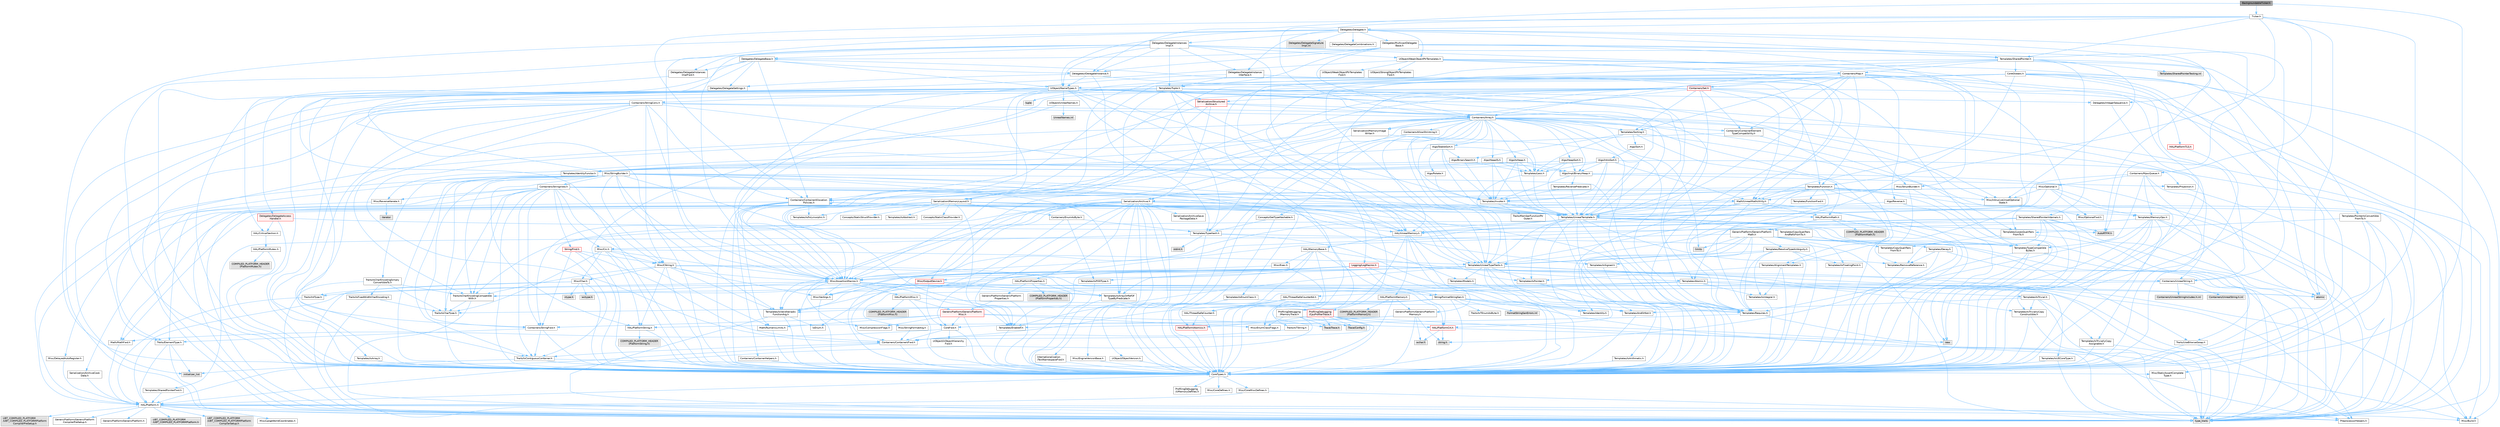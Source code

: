 digraph "BackgroundableTicker.h"
{
 // INTERACTIVE_SVG=YES
 // LATEX_PDF_SIZE
  bgcolor="transparent";
  edge [fontname=Helvetica,fontsize=10,labelfontname=Helvetica,labelfontsize=10];
  node [fontname=Helvetica,fontsize=10,shape=box,height=0.2,width=0.4];
  Node1 [id="Node000001",label="BackgroundableTicker.h",height=0.2,width=0.4,color="gray40", fillcolor="grey60", style="filled", fontcolor="black",tooltip=" "];
  Node1 -> Node2 [id="edge1_Node000001_Node000002",color="steelblue1",style="solid",tooltip=" "];
  Node2 [id="Node000002",label="CoreTypes.h",height=0.2,width=0.4,color="grey40", fillcolor="white", style="filled",URL="$dc/dec/CoreTypes_8h.html",tooltip=" "];
  Node2 -> Node3 [id="edge2_Node000002_Node000003",color="steelblue1",style="solid",tooltip=" "];
  Node3 [id="Node000003",label="HAL/Platform.h",height=0.2,width=0.4,color="grey40", fillcolor="white", style="filled",URL="$d9/dd0/Platform_8h.html",tooltip=" "];
  Node3 -> Node4 [id="edge3_Node000003_Node000004",color="steelblue1",style="solid",tooltip=" "];
  Node4 [id="Node000004",label="Misc/Build.h",height=0.2,width=0.4,color="grey40", fillcolor="white", style="filled",URL="$d3/dbb/Build_8h.html",tooltip=" "];
  Node3 -> Node5 [id="edge4_Node000003_Node000005",color="steelblue1",style="solid",tooltip=" "];
  Node5 [id="Node000005",label="Misc/LargeWorldCoordinates.h",height=0.2,width=0.4,color="grey40", fillcolor="white", style="filled",URL="$d2/dcb/LargeWorldCoordinates_8h.html",tooltip=" "];
  Node3 -> Node6 [id="edge5_Node000003_Node000006",color="steelblue1",style="solid",tooltip=" "];
  Node6 [id="Node000006",label="type_traits",height=0.2,width=0.4,color="grey60", fillcolor="#E0E0E0", style="filled",tooltip=" "];
  Node3 -> Node7 [id="edge6_Node000003_Node000007",color="steelblue1",style="solid",tooltip=" "];
  Node7 [id="Node000007",label="PreprocessorHelpers.h",height=0.2,width=0.4,color="grey40", fillcolor="white", style="filled",URL="$db/ddb/PreprocessorHelpers_8h.html",tooltip=" "];
  Node3 -> Node8 [id="edge7_Node000003_Node000008",color="steelblue1",style="solid",tooltip=" "];
  Node8 [id="Node000008",label="UBT_COMPILED_PLATFORM\l/UBT_COMPILED_PLATFORMPlatform\lCompilerPreSetup.h",height=0.2,width=0.4,color="grey60", fillcolor="#E0E0E0", style="filled",tooltip=" "];
  Node3 -> Node9 [id="edge8_Node000003_Node000009",color="steelblue1",style="solid",tooltip=" "];
  Node9 [id="Node000009",label="GenericPlatform/GenericPlatform\lCompilerPreSetup.h",height=0.2,width=0.4,color="grey40", fillcolor="white", style="filled",URL="$d9/dc8/GenericPlatformCompilerPreSetup_8h.html",tooltip=" "];
  Node3 -> Node10 [id="edge9_Node000003_Node000010",color="steelblue1",style="solid",tooltip=" "];
  Node10 [id="Node000010",label="GenericPlatform/GenericPlatform.h",height=0.2,width=0.4,color="grey40", fillcolor="white", style="filled",URL="$d6/d84/GenericPlatform_8h.html",tooltip=" "];
  Node3 -> Node11 [id="edge10_Node000003_Node000011",color="steelblue1",style="solid",tooltip=" "];
  Node11 [id="Node000011",label="UBT_COMPILED_PLATFORM\l/UBT_COMPILED_PLATFORMPlatform.h",height=0.2,width=0.4,color="grey60", fillcolor="#E0E0E0", style="filled",tooltip=" "];
  Node3 -> Node12 [id="edge11_Node000003_Node000012",color="steelblue1",style="solid",tooltip=" "];
  Node12 [id="Node000012",label="UBT_COMPILED_PLATFORM\l/UBT_COMPILED_PLATFORMPlatform\lCompilerSetup.h",height=0.2,width=0.4,color="grey60", fillcolor="#E0E0E0", style="filled",tooltip=" "];
  Node2 -> Node13 [id="edge12_Node000002_Node000013",color="steelblue1",style="solid",tooltip=" "];
  Node13 [id="Node000013",label="ProfilingDebugging\l/UMemoryDefines.h",height=0.2,width=0.4,color="grey40", fillcolor="white", style="filled",URL="$d2/da2/UMemoryDefines_8h.html",tooltip=" "];
  Node2 -> Node14 [id="edge13_Node000002_Node000014",color="steelblue1",style="solid",tooltip=" "];
  Node14 [id="Node000014",label="Misc/CoreMiscDefines.h",height=0.2,width=0.4,color="grey40", fillcolor="white", style="filled",URL="$da/d38/CoreMiscDefines_8h.html",tooltip=" "];
  Node14 -> Node3 [id="edge14_Node000014_Node000003",color="steelblue1",style="solid",tooltip=" "];
  Node14 -> Node7 [id="edge15_Node000014_Node000007",color="steelblue1",style="solid",tooltip=" "];
  Node2 -> Node15 [id="edge16_Node000002_Node000015",color="steelblue1",style="solid",tooltip=" "];
  Node15 [id="Node000015",label="Misc/CoreDefines.h",height=0.2,width=0.4,color="grey40", fillcolor="white", style="filled",URL="$d3/dd2/CoreDefines_8h.html",tooltip=" "];
  Node1 -> Node16 [id="edge17_Node000001_Node000016",color="steelblue1",style="solid",tooltip=" "];
  Node16 [id="Node000016",label="Delegates/IDelegateInstance.h",height=0.2,width=0.4,color="grey40", fillcolor="white", style="filled",URL="$d2/d10/IDelegateInstance_8h.html",tooltip=" "];
  Node16 -> Node2 [id="edge18_Node000016_Node000002",color="steelblue1",style="solid",tooltip=" "];
  Node16 -> Node17 [id="edge19_Node000016_Node000017",color="steelblue1",style="solid",tooltip=" "];
  Node17 [id="Node000017",label="Templates/TypeHash.h",height=0.2,width=0.4,color="grey40", fillcolor="white", style="filled",URL="$d1/d62/TypeHash_8h.html",tooltip=" "];
  Node17 -> Node2 [id="edge20_Node000017_Node000002",color="steelblue1",style="solid",tooltip=" "];
  Node17 -> Node18 [id="edge21_Node000017_Node000018",color="steelblue1",style="solid",tooltip=" "];
  Node18 [id="Node000018",label="Templates/Requires.h",height=0.2,width=0.4,color="grey40", fillcolor="white", style="filled",URL="$dc/d96/Requires_8h.html",tooltip=" "];
  Node18 -> Node19 [id="edge22_Node000018_Node000019",color="steelblue1",style="solid",tooltip=" "];
  Node19 [id="Node000019",label="Templates/EnableIf.h",height=0.2,width=0.4,color="grey40", fillcolor="white", style="filled",URL="$d7/d60/EnableIf_8h.html",tooltip=" "];
  Node19 -> Node2 [id="edge23_Node000019_Node000002",color="steelblue1",style="solid",tooltip=" "];
  Node18 -> Node6 [id="edge24_Node000018_Node000006",color="steelblue1",style="solid",tooltip=" "];
  Node17 -> Node20 [id="edge25_Node000017_Node000020",color="steelblue1",style="solid",tooltip=" "];
  Node20 [id="Node000020",label="Misc/Crc.h",height=0.2,width=0.4,color="grey40", fillcolor="white", style="filled",URL="$d4/dd2/Crc_8h.html",tooltip=" "];
  Node20 -> Node2 [id="edge26_Node000020_Node000002",color="steelblue1",style="solid",tooltip=" "];
  Node20 -> Node21 [id="edge27_Node000020_Node000021",color="steelblue1",style="solid",tooltip=" "];
  Node21 [id="Node000021",label="HAL/PlatformString.h",height=0.2,width=0.4,color="grey40", fillcolor="white", style="filled",URL="$db/db5/PlatformString_8h.html",tooltip=" "];
  Node21 -> Node2 [id="edge28_Node000021_Node000002",color="steelblue1",style="solid",tooltip=" "];
  Node21 -> Node22 [id="edge29_Node000021_Node000022",color="steelblue1",style="solid",tooltip=" "];
  Node22 [id="Node000022",label="COMPILED_PLATFORM_HEADER\l(PlatformString.h)",height=0.2,width=0.4,color="grey60", fillcolor="#E0E0E0", style="filled",tooltip=" "];
  Node20 -> Node23 [id="edge30_Node000020_Node000023",color="steelblue1",style="solid",tooltip=" "];
  Node23 [id="Node000023",label="Misc/AssertionMacros.h",height=0.2,width=0.4,color="grey40", fillcolor="white", style="filled",URL="$d0/dfa/AssertionMacros_8h.html",tooltip=" "];
  Node23 -> Node2 [id="edge31_Node000023_Node000002",color="steelblue1",style="solid",tooltip=" "];
  Node23 -> Node3 [id="edge32_Node000023_Node000003",color="steelblue1",style="solid",tooltip=" "];
  Node23 -> Node24 [id="edge33_Node000023_Node000024",color="steelblue1",style="solid",tooltip=" "];
  Node24 [id="Node000024",label="HAL/PlatformMisc.h",height=0.2,width=0.4,color="grey40", fillcolor="white", style="filled",URL="$d0/df5/PlatformMisc_8h.html",tooltip=" "];
  Node24 -> Node2 [id="edge34_Node000024_Node000002",color="steelblue1",style="solid",tooltip=" "];
  Node24 -> Node25 [id="edge35_Node000024_Node000025",color="steelblue1",style="solid",tooltip=" "];
  Node25 [id="Node000025",label="GenericPlatform/GenericPlatform\lMisc.h",height=0.2,width=0.4,color="red", fillcolor="#FFF0F0", style="filled",URL="$db/d9a/GenericPlatformMisc_8h.html",tooltip=" "];
  Node25 -> Node26 [id="edge36_Node000025_Node000026",color="steelblue1",style="solid",tooltip=" "];
  Node26 [id="Node000026",label="Containers/StringFwd.h",height=0.2,width=0.4,color="grey40", fillcolor="white", style="filled",URL="$df/d37/StringFwd_8h.html",tooltip=" "];
  Node26 -> Node2 [id="edge37_Node000026_Node000002",color="steelblue1",style="solid",tooltip=" "];
  Node26 -> Node27 [id="edge38_Node000026_Node000027",color="steelblue1",style="solid",tooltip=" "];
  Node27 [id="Node000027",label="Traits/ElementType.h",height=0.2,width=0.4,color="grey40", fillcolor="white", style="filled",URL="$d5/d4f/ElementType_8h.html",tooltip=" "];
  Node27 -> Node3 [id="edge39_Node000027_Node000003",color="steelblue1",style="solid",tooltip=" "];
  Node27 -> Node28 [id="edge40_Node000027_Node000028",color="steelblue1",style="solid",tooltip=" "];
  Node28 [id="Node000028",label="initializer_list",height=0.2,width=0.4,color="grey60", fillcolor="#E0E0E0", style="filled",tooltip=" "];
  Node27 -> Node6 [id="edge41_Node000027_Node000006",color="steelblue1",style="solid",tooltip=" "];
  Node26 -> Node29 [id="edge42_Node000026_Node000029",color="steelblue1",style="solid",tooltip=" "];
  Node29 [id="Node000029",label="Traits/IsContiguousContainer.h",height=0.2,width=0.4,color="grey40", fillcolor="white", style="filled",URL="$d5/d3c/IsContiguousContainer_8h.html",tooltip=" "];
  Node29 -> Node2 [id="edge43_Node000029_Node000002",color="steelblue1",style="solid",tooltip=" "];
  Node29 -> Node30 [id="edge44_Node000029_Node000030",color="steelblue1",style="solid",tooltip=" "];
  Node30 [id="Node000030",label="Misc/StaticAssertComplete\lType.h",height=0.2,width=0.4,color="grey40", fillcolor="white", style="filled",URL="$d5/d4e/StaticAssertCompleteType_8h.html",tooltip=" "];
  Node29 -> Node28 [id="edge45_Node000029_Node000028",color="steelblue1",style="solid",tooltip=" "];
  Node25 -> Node31 [id="edge46_Node000025_Node000031",color="steelblue1",style="solid",tooltip=" "];
  Node31 [id="Node000031",label="CoreFwd.h",height=0.2,width=0.4,color="grey40", fillcolor="white", style="filled",URL="$d1/d1e/CoreFwd_8h.html",tooltip=" "];
  Node31 -> Node2 [id="edge47_Node000031_Node000002",color="steelblue1",style="solid",tooltip=" "];
  Node31 -> Node32 [id="edge48_Node000031_Node000032",color="steelblue1",style="solid",tooltip=" "];
  Node32 [id="Node000032",label="Containers/ContainersFwd.h",height=0.2,width=0.4,color="grey40", fillcolor="white", style="filled",URL="$d4/d0a/ContainersFwd_8h.html",tooltip=" "];
  Node32 -> Node3 [id="edge49_Node000032_Node000003",color="steelblue1",style="solid",tooltip=" "];
  Node32 -> Node2 [id="edge50_Node000032_Node000002",color="steelblue1",style="solid",tooltip=" "];
  Node32 -> Node29 [id="edge51_Node000032_Node000029",color="steelblue1",style="solid",tooltip=" "];
  Node31 -> Node33 [id="edge52_Node000031_Node000033",color="steelblue1",style="solid",tooltip=" "];
  Node33 [id="Node000033",label="Math/MathFwd.h",height=0.2,width=0.4,color="grey40", fillcolor="white", style="filled",URL="$d2/d10/MathFwd_8h.html",tooltip=" "];
  Node33 -> Node3 [id="edge53_Node000033_Node000003",color="steelblue1",style="solid",tooltip=" "];
  Node31 -> Node34 [id="edge54_Node000031_Node000034",color="steelblue1",style="solid",tooltip=" "];
  Node34 [id="Node000034",label="UObject/UObjectHierarchy\lFwd.h",height=0.2,width=0.4,color="grey40", fillcolor="white", style="filled",URL="$d3/d13/UObjectHierarchyFwd_8h.html",tooltip=" "];
  Node25 -> Node2 [id="edge55_Node000025_Node000002",color="steelblue1",style="solid",tooltip=" "];
  Node25 -> Node36 [id="edge56_Node000025_Node000036",color="steelblue1",style="solid",tooltip=" "];
  Node36 [id="Node000036",label="HAL/PlatformCrt.h",height=0.2,width=0.4,color="red", fillcolor="#FFF0F0", style="filled",URL="$d8/d75/PlatformCrt_8h.html",tooltip=" "];
  Node36 -> Node37 [id="edge57_Node000036_Node000037",color="steelblue1",style="solid",tooltip=" "];
  Node37 [id="Node000037",label="new",height=0.2,width=0.4,color="grey60", fillcolor="#E0E0E0", style="filled",tooltip=" "];
  Node36 -> Node38 [id="edge58_Node000036_Node000038",color="steelblue1",style="solid",tooltip=" "];
  Node38 [id="Node000038",label="wchar.h",height=0.2,width=0.4,color="grey60", fillcolor="#E0E0E0", style="filled",tooltip=" "];
  Node36 -> Node45 [id="edge59_Node000036_Node000045",color="steelblue1",style="solid",tooltip=" "];
  Node45 [id="Node000045",label="string.h",height=0.2,width=0.4,color="grey60", fillcolor="#E0E0E0", style="filled",tooltip=" "];
  Node25 -> Node46 [id="edge60_Node000025_Node000046",color="steelblue1",style="solid",tooltip=" "];
  Node46 [id="Node000046",label="Math/NumericLimits.h",height=0.2,width=0.4,color="grey40", fillcolor="white", style="filled",URL="$df/d1b/NumericLimits_8h.html",tooltip=" "];
  Node46 -> Node2 [id="edge61_Node000046_Node000002",color="steelblue1",style="solid",tooltip=" "];
  Node25 -> Node47 [id="edge62_Node000025_Node000047",color="steelblue1",style="solid",tooltip=" "];
  Node47 [id="Node000047",label="Misc/CompressionFlags.h",height=0.2,width=0.4,color="grey40", fillcolor="white", style="filled",URL="$d9/d76/CompressionFlags_8h.html",tooltip=" "];
  Node25 -> Node48 [id="edge63_Node000025_Node000048",color="steelblue1",style="solid",tooltip=" "];
  Node48 [id="Node000048",label="Misc/EnumClassFlags.h",height=0.2,width=0.4,color="grey40", fillcolor="white", style="filled",URL="$d8/de7/EnumClassFlags_8h.html",tooltip=" "];
  Node24 -> Node51 [id="edge64_Node000024_Node000051",color="steelblue1",style="solid",tooltip=" "];
  Node51 [id="Node000051",label="COMPILED_PLATFORM_HEADER\l(PlatformMisc.h)",height=0.2,width=0.4,color="grey60", fillcolor="#E0E0E0", style="filled",tooltip=" "];
  Node24 -> Node52 [id="edge65_Node000024_Node000052",color="steelblue1",style="solid",tooltip=" "];
  Node52 [id="Node000052",label="ProfilingDebugging\l/CpuProfilerTrace.h",height=0.2,width=0.4,color="red", fillcolor="#FFF0F0", style="filled",URL="$da/dcb/CpuProfilerTrace_8h.html",tooltip=" "];
  Node52 -> Node2 [id="edge66_Node000052_Node000002",color="steelblue1",style="solid",tooltip=" "];
  Node52 -> Node32 [id="edge67_Node000052_Node000032",color="steelblue1",style="solid",tooltip=" "];
  Node52 -> Node53 [id="edge68_Node000052_Node000053",color="steelblue1",style="solid",tooltip=" "];
  Node53 [id="Node000053",label="HAL/PlatformAtomics.h",height=0.2,width=0.4,color="red", fillcolor="#FFF0F0", style="filled",URL="$d3/d36/PlatformAtomics_8h.html",tooltip=" "];
  Node53 -> Node2 [id="edge69_Node000053_Node000002",color="steelblue1",style="solid",tooltip=" "];
  Node52 -> Node7 [id="edge70_Node000052_Node000007",color="steelblue1",style="solid",tooltip=" "];
  Node52 -> Node4 [id="edge71_Node000052_Node000004",color="steelblue1",style="solid",tooltip=" "];
  Node52 -> Node56 [id="edge72_Node000052_Node000056",color="steelblue1",style="solid",tooltip=" "];
  Node56 [id="Node000056",label="Trace/Config.h",height=0.2,width=0.4,color="grey60", fillcolor="#E0E0E0", style="filled",tooltip=" "];
  Node52 -> Node59 [id="edge73_Node000052_Node000059",color="steelblue1",style="solid",tooltip=" "];
  Node59 [id="Node000059",label="Trace/Trace.h",height=0.2,width=0.4,color="grey60", fillcolor="#E0E0E0", style="filled",tooltip=" "];
  Node23 -> Node7 [id="edge74_Node000023_Node000007",color="steelblue1",style="solid",tooltip=" "];
  Node23 -> Node19 [id="edge75_Node000023_Node000019",color="steelblue1",style="solid",tooltip=" "];
  Node23 -> Node60 [id="edge76_Node000023_Node000060",color="steelblue1",style="solid",tooltip=" "];
  Node60 [id="Node000060",label="Templates/IsArrayOrRefOf\lTypeByPredicate.h",height=0.2,width=0.4,color="grey40", fillcolor="white", style="filled",URL="$d6/da1/IsArrayOrRefOfTypeByPredicate_8h.html",tooltip=" "];
  Node60 -> Node2 [id="edge77_Node000060_Node000002",color="steelblue1",style="solid",tooltip=" "];
  Node23 -> Node61 [id="edge78_Node000023_Node000061",color="steelblue1",style="solid",tooltip=" "];
  Node61 [id="Node000061",label="Templates/IsValidVariadic\lFunctionArg.h",height=0.2,width=0.4,color="grey40", fillcolor="white", style="filled",URL="$d0/dc8/IsValidVariadicFunctionArg_8h.html",tooltip=" "];
  Node61 -> Node2 [id="edge79_Node000061_Node000002",color="steelblue1",style="solid",tooltip=" "];
  Node61 -> Node62 [id="edge80_Node000061_Node000062",color="steelblue1",style="solid",tooltip=" "];
  Node62 [id="Node000062",label="IsEnum.h",height=0.2,width=0.4,color="grey40", fillcolor="white", style="filled",URL="$d4/de5/IsEnum_8h.html",tooltip=" "];
  Node61 -> Node6 [id="edge81_Node000061_Node000006",color="steelblue1",style="solid",tooltip=" "];
  Node23 -> Node63 [id="edge82_Node000023_Node000063",color="steelblue1",style="solid",tooltip=" "];
  Node63 [id="Node000063",label="Traits/IsCharEncodingCompatible\lWith.h",height=0.2,width=0.4,color="grey40", fillcolor="white", style="filled",URL="$df/dd1/IsCharEncodingCompatibleWith_8h.html",tooltip=" "];
  Node63 -> Node6 [id="edge83_Node000063_Node000006",color="steelblue1",style="solid",tooltip=" "];
  Node63 -> Node64 [id="edge84_Node000063_Node000064",color="steelblue1",style="solid",tooltip=" "];
  Node64 [id="Node000064",label="Traits/IsCharType.h",height=0.2,width=0.4,color="grey40", fillcolor="white", style="filled",URL="$db/d51/IsCharType_8h.html",tooltip=" "];
  Node64 -> Node2 [id="edge85_Node000064_Node000002",color="steelblue1",style="solid",tooltip=" "];
  Node23 -> Node65 [id="edge86_Node000023_Node000065",color="steelblue1",style="solid",tooltip=" "];
  Node65 [id="Node000065",label="Misc/VarArgs.h",height=0.2,width=0.4,color="grey40", fillcolor="white", style="filled",URL="$d5/d6f/VarArgs_8h.html",tooltip=" "];
  Node65 -> Node2 [id="edge87_Node000065_Node000002",color="steelblue1",style="solid",tooltip=" "];
  Node23 -> Node66 [id="edge88_Node000023_Node000066",color="steelblue1",style="solid",tooltip=" "];
  Node66 [id="Node000066",label="String/FormatStringSan.h",height=0.2,width=0.4,color="grey40", fillcolor="white", style="filled",URL="$d3/d8b/FormatStringSan_8h.html",tooltip=" "];
  Node66 -> Node6 [id="edge89_Node000066_Node000006",color="steelblue1",style="solid",tooltip=" "];
  Node66 -> Node2 [id="edge90_Node000066_Node000002",color="steelblue1",style="solid",tooltip=" "];
  Node66 -> Node18 [id="edge91_Node000066_Node000018",color="steelblue1",style="solid",tooltip=" "];
  Node66 -> Node67 [id="edge92_Node000066_Node000067",color="steelblue1",style="solid",tooltip=" "];
  Node67 [id="Node000067",label="Templates/Identity.h",height=0.2,width=0.4,color="grey40", fillcolor="white", style="filled",URL="$d0/dd5/Identity_8h.html",tooltip=" "];
  Node66 -> Node61 [id="edge93_Node000066_Node000061",color="steelblue1",style="solid",tooltip=" "];
  Node66 -> Node64 [id="edge94_Node000066_Node000064",color="steelblue1",style="solid",tooltip=" "];
  Node66 -> Node68 [id="edge95_Node000066_Node000068",color="steelblue1",style="solid",tooltip=" "];
  Node68 [id="Node000068",label="Traits/IsTEnumAsByte.h",height=0.2,width=0.4,color="grey40", fillcolor="white", style="filled",URL="$d1/de6/IsTEnumAsByte_8h.html",tooltip=" "];
  Node66 -> Node69 [id="edge96_Node000066_Node000069",color="steelblue1",style="solid",tooltip=" "];
  Node69 [id="Node000069",label="Traits/IsTString.h",height=0.2,width=0.4,color="grey40", fillcolor="white", style="filled",URL="$d0/df8/IsTString_8h.html",tooltip=" "];
  Node69 -> Node32 [id="edge97_Node000069_Node000032",color="steelblue1",style="solid",tooltip=" "];
  Node66 -> Node32 [id="edge98_Node000066_Node000032",color="steelblue1",style="solid",tooltip=" "];
  Node66 -> Node70 [id="edge99_Node000066_Node000070",color="steelblue1",style="solid",tooltip=" "];
  Node70 [id="Node000070",label="FormatStringSanErrors.inl",height=0.2,width=0.4,color="grey60", fillcolor="#E0E0E0", style="filled",tooltip=" "];
  Node23 -> Node71 [id="edge100_Node000023_Node000071",color="steelblue1",style="solid",tooltip=" "];
  Node71 [id="Node000071",label="atomic",height=0.2,width=0.4,color="grey60", fillcolor="#E0E0E0", style="filled",tooltip=" "];
  Node20 -> Node72 [id="edge101_Node000020_Node000072",color="steelblue1",style="solid",tooltip=" "];
  Node72 [id="Node000072",label="Misc/CString.h",height=0.2,width=0.4,color="grey40", fillcolor="white", style="filled",URL="$d2/d49/CString_8h.html",tooltip=" "];
  Node72 -> Node2 [id="edge102_Node000072_Node000002",color="steelblue1",style="solid",tooltip=" "];
  Node72 -> Node36 [id="edge103_Node000072_Node000036",color="steelblue1",style="solid",tooltip=" "];
  Node72 -> Node21 [id="edge104_Node000072_Node000021",color="steelblue1",style="solid",tooltip=" "];
  Node72 -> Node23 [id="edge105_Node000072_Node000023",color="steelblue1",style="solid",tooltip=" "];
  Node72 -> Node73 [id="edge106_Node000072_Node000073",color="steelblue1",style="solid",tooltip=" "];
  Node73 [id="Node000073",label="Misc/Char.h",height=0.2,width=0.4,color="grey40", fillcolor="white", style="filled",URL="$d0/d58/Char_8h.html",tooltip=" "];
  Node73 -> Node2 [id="edge107_Node000073_Node000002",color="steelblue1",style="solid",tooltip=" "];
  Node73 -> Node74 [id="edge108_Node000073_Node000074",color="steelblue1",style="solid",tooltip=" "];
  Node74 [id="Node000074",label="Traits/IntType.h",height=0.2,width=0.4,color="grey40", fillcolor="white", style="filled",URL="$d7/deb/IntType_8h.html",tooltip=" "];
  Node74 -> Node3 [id="edge109_Node000074_Node000003",color="steelblue1",style="solid",tooltip=" "];
  Node73 -> Node75 [id="edge110_Node000073_Node000075",color="steelblue1",style="solid",tooltip=" "];
  Node75 [id="Node000075",label="ctype.h",height=0.2,width=0.4,color="grey60", fillcolor="#E0E0E0", style="filled",tooltip=" "];
  Node73 -> Node76 [id="edge111_Node000073_Node000076",color="steelblue1",style="solid",tooltip=" "];
  Node76 [id="Node000076",label="wctype.h",height=0.2,width=0.4,color="grey60", fillcolor="#E0E0E0", style="filled",tooltip=" "];
  Node73 -> Node6 [id="edge112_Node000073_Node000006",color="steelblue1",style="solid",tooltip=" "];
  Node72 -> Node65 [id="edge113_Node000072_Node000065",color="steelblue1",style="solid",tooltip=" "];
  Node72 -> Node60 [id="edge114_Node000072_Node000060",color="steelblue1",style="solid",tooltip=" "];
  Node72 -> Node61 [id="edge115_Node000072_Node000061",color="steelblue1",style="solid",tooltip=" "];
  Node72 -> Node63 [id="edge116_Node000072_Node000063",color="steelblue1",style="solid",tooltip=" "];
  Node20 -> Node73 [id="edge117_Node000020_Node000073",color="steelblue1",style="solid",tooltip=" "];
  Node20 -> Node77 [id="edge118_Node000020_Node000077",color="steelblue1",style="solid",tooltip=" "];
  Node77 [id="Node000077",label="Templates/UnrealTypeTraits.h",height=0.2,width=0.4,color="grey40", fillcolor="white", style="filled",URL="$d2/d2d/UnrealTypeTraits_8h.html",tooltip=" "];
  Node77 -> Node2 [id="edge119_Node000077_Node000002",color="steelblue1",style="solid",tooltip=" "];
  Node77 -> Node78 [id="edge120_Node000077_Node000078",color="steelblue1",style="solid",tooltip=" "];
  Node78 [id="Node000078",label="Templates/IsPointer.h",height=0.2,width=0.4,color="grey40", fillcolor="white", style="filled",URL="$d7/d05/IsPointer_8h.html",tooltip=" "];
  Node78 -> Node2 [id="edge121_Node000078_Node000002",color="steelblue1",style="solid",tooltip=" "];
  Node77 -> Node23 [id="edge122_Node000077_Node000023",color="steelblue1",style="solid",tooltip=" "];
  Node77 -> Node79 [id="edge123_Node000077_Node000079",color="steelblue1",style="solid",tooltip=" "];
  Node79 [id="Node000079",label="Templates/AndOrNot.h",height=0.2,width=0.4,color="grey40", fillcolor="white", style="filled",URL="$db/d0a/AndOrNot_8h.html",tooltip=" "];
  Node79 -> Node2 [id="edge124_Node000079_Node000002",color="steelblue1",style="solid",tooltip=" "];
  Node77 -> Node19 [id="edge125_Node000077_Node000019",color="steelblue1",style="solid",tooltip=" "];
  Node77 -> Node80 [id="edge126_Node000077_Node000080",color="steelblue1",style="solid",tooltip=" "];
  Node80 [id="Node000080",label="Templates/IsArithmetic.h",height=0.2,width=0.4,color="grey40", fillcolor="white", style="filled",URL="$d2/d5d/IsArithmetic_8h.html",tooltip=" "];
  Node80 -> Node2 [id="edge127_Node000080_Node000002",color="steelblue1",style="solid",tooltip=" "];
  Node77 -> Node62 [id="edge128_Node000077_Node000062",color="steelblue1",style="solid",tooltip=" "];
  Node77 -> Node81 [id="edge129_Node000077_Node000081",color="steelblue1",style="solid",tooltip=" "];
  Node81 [id="Node000081",label="Templates/Models.h",height=0.2,width=0.4,color="grey40", fillcolor="white", style="filled",URL="$d3/d0c/Models_8h.html",tooltip=" "];
  Node81 -> Node67 [id="edge130_Node000081_Node000067",color="steelblue1",style="solid",tooltip=" "];
  Node77 -> Node82 [id="edge131_Node000077_Node000082",color="steelblue1",style="solid",tooltip=" "];
  Node82 [id="Node000082",label="Templates/IsPODType.h",height=0.2,width=0.4,color="grey40", fillcolor="white", style="filled",URL="$d7/db1/IsPODType_8h.html",tooltip=" "];
  Node82 -> Node2 [id="edge132_Node000082_Node000002",color="steelblue1",style="solid",tooltip=" "];
  Node77 -> Node83 [id="edge133_Node000077_Node000083",color="steelblue1",style="solid",tooltip=" "];
  Node83 [id="Node000083",label="Templates/IsUECoreType.h",height=0.2,width=0.4,color="grey40", fillcolor="white", style="filled",URL="$d1/db8/IsUECoreType_8h.html",tooltip=" "];
  Node83 -> Node2 [id="edge134_Node000083_Node000002",color="steelblue1",style="solid",tooltip=" "];
  Node83 -> Node6 [id="edge135_Node000083_Node000006",color="steelblue1",style="solid",tooltip=" "];
  Node77 -> Node84 [id="edge136_Node000077_Node000084",color="steelblue1",style="solid",tooltip=" "];
  Node84 [id="Node000084",label="Templates/IsTriviallyCopy\lConstructible.h",height=0.2,width=0.4,color="grey40", fillcolor="white", style="filled",URL="$d3/d78/IsTriviallyCopyConstructible_8h.html",tooltip=" "];
  Node84 -> Node2 [id="edge137_Node000084_Node000002",color="steelblue1",style="solid",tooltip=" "];
  Node84 -> Node6 [id="edge138_Node000084_Node000006",color="steelblue1",style="solid",tooltip=" "];
  Node20 -> Node64 [id="edge139_Node000020_Node000064",color="steelblue1",style="solid",tooltip=" "];
  Node17 -> Node85 [id="edge140_Node000017_Node000085",color="steelblue1",style="solid",tooltip=" "];
  Node85 [id="Node000085",label="stdint.h",height=0.2,width=0.4,color="grey60", fillcolor="#E0E0E0", style="filled",tooltip=" "];
  Node17 -> Node6 [id="edge141_Node000017_Node000006",color="steelblue1",style="solid",tooltip=" "];
  Node16 -> Node86 [id="edge142_Node000016_Node000086",color="steelblue1",style="solid",tooltip=" "];
  Node86 [id="Node000086",label="UObject/NameTypes.h",height=0.2,width=0.4,color="grey40", fillcolor="white", style="filled",URL="$d6/d35/NameTypes_8h.html",tooltip=" "];
  Node86 -> Node2 [id="edge143_Node000086_Node000002",color="steelblue1",style="solid",tooltip=" "];
  Node86 -> Node23 [id="edge144_Node000086_Node000023",color="steelblue1",style="solid",tooltip=" "];
  Node86 -> Node87 [id="edge145_Node000086_Node000087",color="steelblue1",style="solid",tooltip=" "];
  Node87 [id="Node000087",label="HAL/UnrealMemory.h",height=0.2,width=0.4,color="grey40", fillcolor="white", style="filled",URL="$d9/d96/UnrealMemory_8h.html",tooltip=" "];
  Node87 -> Node2 [id="edge146_Node000087_Node000002",color="steelblue1",style="solid",tooltip=" "];
  Node87 -> Node88 [id="edge147_Node000087_Node000088",color="steelblue1",style="solid",tooltip=" "];
  Node88 [id="Node000088",label="GenericPlatform/GenericPlatform\lMemory.h",height=0.2,width=0.4,color="grey40", fillcolor="white", style="filled",URL="$dd/d22/GenericPlatformMemory_8h.html",tooltip=" "];
  Node88 -> Node31 [id="edge148_Node000088_Node000031",color="steelblue1",style="solid",tooltip=" "];
  Node88 -> Node2 [id="edge149_Node000088_Node000002",color="steelblue1",style="solid",tooltip=" "];
  Node88 -> Node21 [id="edge150_Node000088_Node000021",color="steelblue1",style="solid",tooltip=" "];
  Node88 -> Node45 [id="edge151_Node000088_Node000045",color="steelblue1",style="solid",tooltip=" "];
  Node88 -> Node38 [id="edge152_Node000088_Node000038",color="steelblue1",style="solid",tooltip=" "];
  Node87 -> Node89 [id="edge153_Node000087_Node000089",color="steelblue1",style="solid",tooltip=" "];
  Node89 [id="Node000089",label="HAL/MemoryBase.h",height=0.2,width=0.4,color="grey40", fillcolor="white", style="filled",URL="$d6/d9f/MemoryBase_8h.html",tooltip=" "];
  Node89 -> Node2 [id="edge154_Node000089_Node000002",color="steelblue1",style="solid",tooltip=" "];
  Node89 -> Node53 [id="edge155_Node000089_Node000053",color="steelblue1",style="solid",tooltip=" "];
  Node89 -> Node36 [id="edge156_Node000089_Node000036",color="steelblue1",style="solid",tooltip=" "];
  Node89 -> Node90 [id="edge157_Node000089_Node000090",color="steelblue1",style="solid",tooltip=" "];
  Node90 [id="Node000090",label="Misc/Exec.h",height=0.2,width=0.4,color="grey40", fillcolor="white", style="filled",URL="$de/ddb/Exec_8h.html",tooltip=" "];
  Node90 -> Node2 [id="edge158_Node000090_Node000002",color="steelblue1",style="solid",tooltip=" "];
  Node90 -> Node23 [id="edge159_Node000090_Node000023",color="steelblue1",style="solid",tooltip=" "];
  Node89 -> Node91 [id="edge160_Node000089_Node000091",color="steelblue1",style="solid",tooltip=" "];
  Node91 [id="Node000091",label="Misc/OutputDevice.h",height=0.2,width=0.4,color="red", fillcolor="#FFF0F0", style="filled",URL="$d7/d32/OutputDevice_8h.html",tooltip=" "];
  Node91 -> Node31 [id="edge161_Node000091_Node000031",color="steelblue1",style="solid",tooltip=" "];
  Node91 -> Node2 [id="edge162_Node000091_Node000002",color="steelblue1",style="solid",tooltip=" "];
  Node91 -> Node65 [id="edge163_Node000091_Node000065",color="steelblue1",style="solid",tooltip=" "];
  Node91 -> Node60 [id="edge164_Node000091_Node000060",color="steelblue1",style="solid",tooltip=" "];
  Node91 -> Node61 [id="edge165_Node000091_Node000061",color="steelblue1",style="solid",tooltip=" "];
  Node91 -> Node63 [id="edge166_Node000091_Node000063",color="steelblue1",style="solid",tooltip=" "];
  Node89 -> Node93 [id="edge167_Node000089_Node000093",color="steelblue1",style="solid",tooltip=" "];
  Node93 [id="Node000093",label="Templates/Atomic.h",height=0.2,width=0.4,color="grey40", fillcolor="white", style="filled",URL="$d3/d91/Atomic_8h.html",tooltip=" "];
  Node93 -> Node94 [id="edge168_Node000093_Node000094",color="steelblue1",style="solid",tooltip=" "];
  Node94 [id="Node000094",label="HAL/ThreadSafeCounter.h",height=0.2,width=0.4,color="grey40", fillcolor="white", style="filled",URL="$dc/dc9/ThreadSafeCounter_8h.html",tooltip=" "];
  Node94 -> Node2 [id="edge169_Node000094_Node000002",color="steelblue1",style="solid",tooltip=" "];
  Node94 -> Node53 [id="edge170_Node000094_Node000053",color="steelblue1",style="solid",tooltip=" "];
  Node93 -> Node95 [id="edge171_Node000093_Node000095",color="steelblue1",style="solid",tooltip=" "];
  Node95 [id="Node000095",label="HAL/ThreadSafeCounter64.h",height=0.2,width=0.4,color="grey40", fillcolor="white", style="filled",URL="$d0/d12/ThreadSafeCounter64_8h.html",tooltip=" "];
  Node95 -> Node2 [id="edge172_Node000095_Node000002",color="steelblue1",style="solid",tooltip=" "];
  Node95 -> Node94 [id="edge173_Node000095_Node000094",color="steelblue1",style="solid",tooltip=" "];
  Node93 -> Node96 [id="edge174_Node000093_Node000096",color="steelblue1",style="solid",tooltip=" "];
  Node96 [id="Node000096",label="Templates/IsIntegral.h",height=0.2,width=0.4,color="grey40", fillcolor="white", style="filled",URL="$da/d64/IsIntegral_8h.html",tooltip=" "];
  Node96 -> Node2 [id="edge175_Node000096_Node000002",color="steelblue1",style="solid",tooltip=" "];
  Node93 -> Node97 [id="edge176_Node000093_Node000097",color="steelblue1",style="solid",tooltip=" "];
  Node97 [id="Node000097",label="Templates/IsTrivial.h",height=0.2,width=0.4,color="grey40", fillcolor="white", style="filled",URL="$da/d4c/IsTrivial_8h.html",tooltip=" "];
  Node97 -> Node79 [id="edge177_Node000097_Node000079",color="steelblue1",style="solid",tooltip=" "];
  Node97 -> Node84 [id="edge178_Node000097_Node000084",color="steelblue1",style="solid",tooltip=" "];
  Node97 -> Node98 [id="edge179_Node000097_Node000098",color="steelblue1",style="solid",tooltip=" "];
  Node98 [id="Node000098",label="Templates/IsTriviallyCopy\lAssignable.h",height=0.2,width=0.4,color="grey40", fillcolor="white", style="filled",URL="$d2/df2/IsTriviallyCopyAssignable_8h.html",tooltip=" "];
  Node98 -> Node2 [id="edge180_Node000098_Node000002",color="steelblue1",style="solid",tooltip=" "];
  Node98 -> Node6 [id="edge181_Node000098_Node000006",color="steelblue1",style="solid",tooltip=" "];
  Node97 -> Node6 [id="edge182_Node000097_Node000006",color="steelblue1",style="solid",tooltip=" "];
  Node93 -> Node74 [id="edge183_Node000093_Node000074",color="steelblue1",style="solid",tooltip=" "];
  Node93 -> Node71 [id="edge184_Node000093_Node000071",color="steelblue1",style="solid",tooltip=" "];
  Node87 -> Node99 [id="edge185_Node000087_Node000099",color="steelblue1",style="solid",tooltip=" "];
  Node99 [id="Node000099",label="HAL/PlatformMemory.h",height=0.2,width=0.4,color="grey40", fillcolor="white", style="filled",URL="$de/d68/PlatformMemory_8h.html",tooltip=" "];
  Node99 -> Node2 [id="edge186_Node000099_Node000002",color="steelblue1",style="solid",tooltip=" "];
  Node99 -> Node88 [id="edge187_Node000099_Node000088",color="steelblue1",style="solid",tooltip=" "];
  Node99 -> Node100 [id="edge188_Node000099_Node000100",color="steelblue1",style="solid",tooltip=" "];
  Node100 [id="Node000100",label="COMPILED_PLATFORM_HEADER\l(PlatformMemory.h)",height=0.2,width=0.4,color="grey60", fillcolor="#E0E0E0", style="filled",tooltip=" "];
  Node87 -> Node101 [id="edge189_Node000087_Node000101",color="steelblue1",style="solid",tooltip=" "];
  Node101 [id="Node000101",label="ProfilingDebugging\l/MemoryTrace.h",height=0.2,width=0.4,color="grey40", fillcolor="white", style="filled",URL="$da/dd7/MemoryTrace_8h.html",tooltip=" "];
  Node101 -> Node3 [id="edge190_Node000101_Node000003",color="steelblue1",style="solid",tooltip=" "];
  Node101 -> Node48 [id="edge191_Node000101_Node000048",color="steelblue1",style="solid",tooltip=" "];
  Node101 -> Node56 [id="edge192_Node000101_Node000056",color="steelblue1",style="solid",tooltip=" "];
  Node101 -> Node59 [id="edge193_Node000101_Node000059",color="steelblue1",style="solid",tooltip=" "];
  Node87 -> Node78 [id="edge194_Node000087_Node000078",color="steelblue1",style="solid",tooltip=" "];
  Node86 -> Node77 [id="edge195_Node000086_Node000077",color="steelblue1",style="solid",tooltip=" "];
  Node86 -> Node102 [id="edge196_Node000086_Node000102",color="steelblue1",style="solid",tooltip=" "];
  Node102 [id="Node000102",label="Templates/UnrealTemplate.h",height=0.2,width=0.4,color="grey40", fillcolor="white", style="filled",URL="$d4/d24/UnrealTemplate_8h.html",tooltip=" "];
  Node102 -> Node2 [id="edge197_Node000102_Node000002",color="steelblue1",style="solid",tooltip=" "];
  Node102 -> Node78 [id="edge198_Node000102_Node000078",color="steelblue1",style="solid",tooltip=" "];
  Node102 -> Node87 [id="edge199_Node000102_Node000087",color="steelblue1",style="solid",tooltip=" "];
  Node102 -> Node103 [id="edge200_Node000102_Node000103",color="steelblue1",style="solid",tooltip=" "];
  Node103 [id="Node000103",label="Templates/CopyQualifiers\lAndRefsFromTo.h",height=0.2,width=0.4,color="grey40", fillcolor="white", style="filled",URL="$d3/db3/CopyQualifiersAndRefsFromTo_8h.html",tooltip=" "];
  Node103 -> Node104 [id="edge201_Node000103_Node000104",color="steelblue1",style="solid",tooltip=" "];
  Node104 [id="Node000104",label="Templates/CopyQualifiers\lFromTo.h",height=0.2,width=0.4,color="grey40", fillcolor="white", style="filled",URL="$d5/db4/CopyQualifiersFromTo_8h.html",tooltip=" "];
  Node102 -> Node77 [id="edge202_Node000102_Node000077",color="steelblue1",style="solid",tooltip=" "];
  Node102 -> Node105 [id="edge203_Node000102_Node000105",color="steelblue1",style="solid",tooltip=" "];
  Node105 [id="Node000105",label="Templates/RemoveReference.h",height=0.2,width=0.4,color="grey40", fillcolor="white", style="filled",URL="$da/dbe/RemoveReference_8h.html",tooltip=" "];
  Node105 -> Node2 [id="edge204_Node000105_Node000002",color="steelblue1",style="solid",tooltip=" "];
  Node102 -> Node18 [id="edge205_Node000102_Node000018",color="steelblue1",style="solid",tooltip=" "];
  Node102 -> Node106 [id="edge206_Node000102_Node000106",color="steelblue1",style="solid",tooltip=" "];
  Node106 [id="Node000106",label="Templates/TypeCompatible\lBytes.h",height=0.2,width=0.4,color="grey40", fillcolor="white", style="filled",URL="$df/d0a/TypeCompatibleBytes_8h.html",tooltip=" "];
  Node106 -> Node2 [id="edge207_Node000106_Node000002",color="steelblue1",style="solid",tooltip=" "];
  Node106 -> Node45 [id="edge208_Node000106_Node000045",color="steelblue1",style="solid",tooltip=" "];
  Node106 -> Node37 [id="edge209_Node000106_Node000037",color="steelblue1",style="solid",tooltip=" "];
  Node106 -> Node6 [id="edge210_Node000106_Node000006",color="steelblue1",style="solid",tooltip=" "];
  Node102 -> Node67 [id="edge211_Node000102_Node000067",color="steelblue1",style="solid",tooltip=" "];
  Node102 -> Node29 [id="edge212_Node000102_Node000029",color="steelblue1",style="solid",tooltip=" "];
  Node102 -> Node107 [id="edge213_Node000102_Node000107",color="steelblue1",style="solid",tooltip=" "];
  Node107 [id="Node000107",label="Traits/UseBitwiseSwap.h",height=0.2,width=0.4,color="grey40", fillcolor="white", style="filled",URL="$db/df3/UseBitwiseSwap_8h.html",tooltip=" "];
  Node107 -> Node2 [id="edge214_Node000107_Node000002",color="steelblue1",style="solid",tooltip=" "];
  Node107 -> Node6 [id="edge215_Node000107_Node000006",color="steelblue1",style="solid",tooltip=" "];
  Node102 -> Node6 [id="edge216_Node000102_Node000006",color="steelblue1",style="solid",tooltip=" "];
  Node86 -> Node108 [id="edge217_Node000086_Node000108",color="steelblue1",style="solid",tooltip=" "];
  Node108 [id="Node000108",label="Containers/UnrealString.h",height=0.2,width=0.4,color="grey40", fillcolor="white", style="filled",URL="$d5/dba/UnrealString_8h.html",tooltip=" "];
  Node108 -> Node109 [id="edge218_Node000108_Node000109",color="steelblue1",style="solid",tooltip=" "];
  Node109 [id="Node000109",label="Containers/UnrealStringIncludes.h.inl",height=0.2,width=0.4,color="grey60", fillcolor="#E0E0E0", style="filled",tooltip=" "];
  Node108 -> Node110 [id="edge219_Node000108_Node000110",color="steelblue1",style="solid",tooltip=" "];
  Node110 [id="Node000110",label="Containers/UnrealString.h.inl",height=0.2,width=0.4,color="grey60", fillcolor="#E0E0E0", style="filled",tooltip=" "];
  Node108 -> Node111 [id="edge220_Node000108_Node000111",color="steelblue1",style="solid",tooltip=" "];
  Node111 [id="Node000111",label="Misc/StringFormatArg.h",height=0.2,width=0.4,color="grey40", fillcolor="white", style="filled",URL="$d2/d16/StringFormatArg_8h.html",tooltip=" "];
  Node111 -> Node32 [id="edge221_Node000111_Node000032",color="steelblue1",style="solid",tooltip=" "];
  Node86 -> Node112 [id="edge222_Node000086_Node000112",color="steelblue1",style="solid",tooltip=" "];
  Node112 [id="Node000112",label="HAL/CriticalSection.h",height=0.2,width=0.4,color="grey40", fillcolor="white", style="filled",URL="$d6/d90/CriticalSection_8h.html",tooltip=" "];
  Node112 -> Node113 [id="edge223_Node000112_Node000113",color="steelblue1",style="solid",tooltip=" "];
  Node113 [id="Node000113",label="HAL/PlatformMutex.h",height=0.2,width=0.4,color="grey40", fillcolor="white", style="filled",URL="$d9/d0b/PlatformMutex_8h.html",tooltip=" "];
  Node113 -> Node2 [id="edge224_Node000113_Node000002",color="steelblue1",style="solid",tooltip=" "];
  Node113 -> Node114 [id="edge225_Node000113_Node000114",color="steelblue1",style="solid",tooltip=" "];
  Node114 [id="Node000114",label="COMPILED_PLATFORM_HEADER\l(PlatformMutex.h)",height=0.2,width=0.4,color="grey60", fillcolor="#E0E0E0", style="filled",tooltip=" "];
  Node86 -> Node115 [id="edge226_Node000086_Node000115",color="steelblue1",style="solid",tooltip=" "];
  Node115 [id="Node000115",label="Containers/StringConv.h",height=0.2,width=0.4,color="grey40", fillcolor="white", style="filled",URL="$d3/ddf/StringConv_8h.html",tooltip=" "];
  Node115 -> Node2 [id="edge227_Node000115_Node000002",color="steelblue1",style="solid",tooltip=" "];
  Node115 -> Node23 [id="edge228_Node000115_Node000023",color="steelblue1",style="solid",tooltip=" "];
  Node115 -> Node116 [id="edge229_Node000115_Node000116",color="steelblue1",style="solid",tooltip=" "];
  Node116 [id="Node000116",label="Containers/ContainerAllocation\lPolicies.h",height=0.2,width=0.4,color="grey40", fillcolor="white", style="filled",URL="$d7/dff/ContainerAllocationPolicies_8h.html",tooltip=" "];
  Node116 -> Node2 [id="edge230_Node000116_Node000002",color="steelblue1",style="solid",tooltip=" "];
  Node116 -> Node117 [id="edge231_Node000116_Node000117",color="steelblue1",style="solid",tooltip=" "];
  Node117 [id="Node000117",label="Containers/ContainerHelpers.h",height=0.2,width=0.4,color="grey40", fillcolor="white", style="filled",URL="$d7/d33/ContainerHelpers_8h.html",tooltip=" "];
  Node117 -> Node2 [id="edge232_Node000117_Node000002",color="steelblue1",style="solid",tooltip=" "];
  Node116 -> Node116 [id="edge233_Node000116_Node000116",color="steelblue1",style="solid",tooltip=" "];
  Node116 -> Node118 [id="edge234_Node000116_Node000118",color="steelblue1",style="solid",tooltip=" "];
  Node118 [id="Node000118",label="HAL/PlatformMath.h",height=0.2,width=0.4,color="grey40", fillcolor="white", style="filled",URL="$dc/d53/PlatformMath_8h.html",tooltip=" "];
  Node118 -> Node2 [id="edge235_Node000118_Node000002",color="steelblue1",style="solid",tooltip=" "];
  Node118 -> Node119 [id="edge236_Node000118_Node000119",color="steelblue1",style="solid",tooltip=" "];
  Node119 [id="Node000119",label="GenericPlatform/GenericPlatform\lMath.h",height=0.2,width=0.4,color="grey40", fillcolor="white", style="filled",URL="$d5/d79/GenericPlatformMath_8h.html",tooltip=" "];
  Node119 -> Node2 [id="edge237_Node000119_Node000002",color="steelblue1",style="solid",tooltip=" "];
  Node119 -> Node32 [id="edge238_Node000119_Node000032",color="steelblue1",style="solid",tooltip=" "];
  Node119 -> Node36 [id="edge239_Node000119_Node000036",color="steelblue1",style="solid",tooltip=" "];
  Node119 -> Node79 [id="edge240_Node000119_Node000079",color="steelblue1",style="solid",tooltip=" "];
  Node119 -> Node120 [id="edge241_Node000119_Node000120",color="steelblue1",style="solid",tooltip=" "];
  Node120 [id="Node000120",label="Templates/Decay.h",height=0.2,width=0.4,color="grey40", fillcolor="white", style="filled",URL="$dd/d0f/Decay_8h.html",tooltip=" "];
  Node120 -> Node2 [id="edge242_Node000120_Node000002",color="steelblue1",style="solid",tooltip=" "];
  Node120 -> Node105 [id="edge243_Node000120_Node000105",color="steelblue1",style="solid",tooltip=" "];
  Node120 -> Node6 [id="edge244_Node000120_Node000006",color="steelblue1",style="solid",tooltip=" "];
  Node119 -> Node121 [id="edge245_Node000119_Node000121",color="steelblue1",style="solid",tooltip=" "];
  Node121 [id="Node000121",label="Templates/IsFloatingPoint.h",height=0.2,width=0.4,color="grey40", fillcolor="white", style="filled",URL="$d3/d11/IsFloatingPoint_8h.html",tooltip=" "];
  Node121 -> Node2 [id="edge246_Node000121_Node000002",color="steelblue1",style="solid",tooltip=" "];
  Node119 -> Node77 [id="edge247_Node000119_Node000077",color="steelblue1",style="solid",tooltip=" "];
  Node119 -> Node18 [id="edge248_Node000119_Node000018",color="steelblue1",style="solid",tooltip=" "];
  Node119 -> Node122 [id="edge249_Node000119_Node000122",color="steelblue1",style="solid",tooltip=" "];
  Node122 [id="Node000122",label="Templates/ResolveTypeAmbiguity.h",height=0.2,width=0.4,color="grey40", fillcolor="white", style="filled",URL="$df/d1f/ResolveTypeAmbiguity_8h.html",tooltip=" "];
  Node122 -> Node2 [id="edge250_Node000122_Node000002",color="steelblue1",style="solid",tooltip=" "];
  Node122 -> Node121 [id="edge251_Node000122_Node000121",color="steelblue1",style="solid",tooltip=" "];
  Node122 -> Node77 [id="edge252_Node000122_Node000077",color="steelblue1",style="solid",tooltip=" "];
  Node122 -> Node123 [id="edge253_Node000122_Node000123",color="steelblue1",style="solid",tooltip=" "];
  Node123 [id="Node000123",label="Templates/IsSigned.h",height=0.2,width=0.4,color="grey40", fillcolor="white", style="filled",URL="$d8/dd8/IsSigned_8h.html",tooltip=" "];
  Node123 -> Node2 [id="edge254_Node000123_Node000002",color="steelblue1",style="solid",tooltip=" "];
  Node122 -> Node96 [id="edge255_Node000122_Node000096",color="steelblue1",style="solid",tooltip=" "];
  Node122 -> Node18 [id="edge256_Node000122_Node000018",color="steelblue1",style="solid",tooltip=" "];
  Node119 -> Node106 [id="edge257_Node000119_Node000106",color="steelblue1",style="solid",tooltip=" "];
  Node119 -> Node124 [id="edge258_Node000119_Node000124",color="steelblue1",style="solid",tooltip=" "];
  Node124 [id="Node000124",label="limits",height=0.2,width=0.4,color="grey60", fillcolor="#E0E0E0", style="filled",tooltip=" "];
  Node119 -> Node6 [id="edge259_Node000119_Node000006",color="steelblue1",style="solid",tooltip=" "];
  Node118 -> Node125 [id="edge260_Node000118_Node000125",color="steelblue1",style="solid",tooltip=" "];
  Node125 [id="Node000125",label="COMPILED_PLATFORM_HEADER\l(PlatformMath.h)",height=0.2,width=0.4,color="grey60", fillcolor="#E0E0E0", style="filled",tooltip=" "];
  Node116 -> Node87 [id="edge261_Node000116_Node000087",color="steelblue1",style="solid",tooltip=" "];
  Node116 -> Node46 [id="edge262_Node000116_Node000046",color="steelblue1",style="solid",tooltip=" "];
  Node116 -> Node23 [id="edge263_Node000116_Node000023",color="steelblue1",style="solid",tooltip=" "];
  Node116 -> Node126 [id="edge264_Node000116_Node000126",color="steelblue1",style="solid",tooltip=" "];
  Node126 [id="Node000126",label="Templates/IsPolymorphic.h",height=0.2,width=0.4,color="grey40", fillcolor="white", style="filled",URL="$dc/d20/IsPolymorphic_8h.html",tooltip=" "];
  Node116 -> Node127 [id="edge265_Node000116_Node000127",color="steelblue1",style="solid",tooltip=" "];
  Node127 [id="Node000127",label="Templates/MemoryOps.h",height=0.2,width=0.4,color="grey40", fillcolor="white", style="filled",URL="$db/dea/MemoryOps_8h.html",tooltip=" "];
  Node127 -> Node2 [id="edge266_Node000127_Node000002",color="steelblue1",style="solid",tooltip=" "];
  Node127 -> Node87 [id="edge267_Node000127_Node000087",color="steelblue1",style="solid",tooltip=" "];
  Node127 -> Node98 [id="edge268_Node000127_Node000098",color="steelblue1",style="solid",tooltip=" "];
  Node127 -> Node84 [id="edge269_Node000127_Node000084",color="steelblue1",style="solid",tooltip=" "];
  Node127 -> Node18 [id="edge270_Node000127_Node000018",color="steelblue1",style="solid",tooltip=" "];
  Node127 -> Node77 [id="edge271_Node000127_Node000077",color="steelblue1",style="solid",tooltip=" "];
  Node127 -> Node107 [id="edge272_Node000127_Node000107",color="steelblue1",style="solid",tooltip=" "];
  Node127 -> Node37 [id="edge273_Node000127_Node000037",color="steelblue1",style="solid",tooltip=" "];
  Node127 -> Node6 [id="edge274_Node000127_Node000006",color="steelblue1",style="solid",tooltip=" "];
  Node116 -> Node106 [id="edge275_Node000116_Node000106",color="steelblue1",style="solid",tooltip=" "];
  Node116 -> Node6 [id="edge276_Node000116_Node000006",color="steelblue1",style="solid",tooltip=" "];
  Node115 -> Node128 [id="edge277_Node000115_Node000128",color="steelblue1",style="solid",tooltip=" "];
  Node128 [id="Node000128",label="Containers/Array.h",height=0.2,width=0.4,color="grey40", fillcolor="white", style="filled",URL="$df/dd0/Array_8h.html",tooltip=" "];
  Node128 -> Node2 [id="edge278_Node000128_Node000002",color="steelblue1",style="solid",tooltip=" "];
  Node128 -> Node23 [id="edge279_Node000128_Node000023",color="steelblue1",style="solid",tooltip=" "];
  Node128 -> Node129 [id="edge280_Node000128_Node000129",color="steelblue1",style="solid",tooltip=" "];
  Node129 [id="Node000129",label="Misc/IntrusiveUnsetOptional\lState.h",height=0.2,width=0.4,color="grey40", fillcolor="white", style="filled",URL="$d2/d0a/IntrusiveUnsetOptionalState_8h.html",tooltip=" "];
  Node129 -> Node130 [id="edge281_Node000129_Node000130",color="steelblue1",style="solid",tooltip=" "];
  Node130 [id="Node000130",label="Misc/OptionalFwd.h",height=0.2,width=0.4,color="grey40", fillcolor="white", style="filled",URL="$dc/d50/OptionalFwd_8h.html",tooltip=" "];
  Node128 -> Node131 [id="edge282_Node000128_Node000131",color="steelblue1",style="solid",tooltip=" "];
  Node131 [id="Node000131",label="Misc/ReverseIterate.h",height=0.2,width=0.4,color="grey40", fillcolor="white", style="filled",URL="$db/de3/ReverseIterate_8h.html",tooltip=" "];
  Node131 -> Node3 [id="edge283_Node000131_Node000003",color="steelblue1",style="solid",tooltip=" "];
  Node131 -> Node132 [id="edge284_Node000131_Node000132",color="steelblue1",style="solid",tooltip=" "];
  Node132 [id="Node000132",label="iterator",height=0.2,width=0.4,color="grey60", fillcolor="#E0E0E0", style="filled",tooltip=" "];
  Node128 -> Node87 [id="edge285_Node000128_Node000087",color="steelblue1",style="solid",tooltip=" "];
  Node128 -> Node77 [id="edge286_Node000128_Node000077",color="steelblue1",style="solid",tooltip=" "];
  Node128 -> Node102 [id="edge287_Node000128_Node000102",color="steelblue1",style="solid",tooltip=" "];
  Node128 -> Node133 [id="edge288_Node000128_Node000133",color="steelblue1",style="solid",tooltip=" "];
  Node133 [id="Node000133",label="Containers/AllowShrinking.h",height=0.2,width=0.4,color="grey40", fillcolor="white", style="filled",URL="$d7/d1a/AllowShrinking_8h.html",tooltip=" "];
  Node133 -> Node2 [id="edge289_Node000133_Node000002",color="steelblue1",style="solid",tooltip=" "];
  Node128 -> Node116 [id="edge290_Node000128_Node000116",color="steelblue1",style="solid",tooltip=" "];
  Node128 -> Node134 [id="edge291_Node000128_Node000134",color="steelblue1",style="solid",tooltip=" "];
  Node134 [id="Node000134",label="Containers/ContainerElement\lTypeCompatibility.h",height=0.2,width=0.4,color="grey40", fillcolor="white", style="filled",URL="$df/ddf/ContainerElementTypeCompatibility_8h.html",tooltip=" "];
  Node134 -> Node2 [id="edge292_Node000134_Node000002",color="steelblue1",style="solid",tooltip=" "];
  Node134 -> Node77 [id="edge293_Node000134_Node000077",color="steelblue1",style="solid",tooltip=" "];
  Node128 -> Node135 [id="edge294_Node000128_Node000135",color="steelblue1",style="solid",tooltip=" "];
  Node135 [id="Node000135",label="Serialization/Archive.h",height=0.2,width=0.4,color="grey40", fillcolor="white", style="filled",URL="$d7/d3b/Archive_8h.html",tooltip=" "];
  Node135 -> Node31 [id="edge295_Node000135_Node000031",color="steelblue1",style="solid",tooltip=" "];
  Node135 -> Node2 [id="edge296_Node000135_Node000002",color="steelblue1",style="solid",tooltip=" "];
  Node135 -> Node136 [id="edge297_Node000135_Node000136",color="steelblue1",style="solid",tooltip=" "];
  Node136 [id="Node000136",label="HAL/PlatformProperties.h",height=0.2,width=0.4,color="grey40", fillcolor="white", style="filled",URL="$d9/db0/PlatformProperties_8h.html",tooltip=" "];
  Node136 -> Node2 [id="edge298_Node000136_Node000002",color="steelblue1",style="solid",tooltip=" "];
  Node136 -> Node137 [id="edge299_Node000136_Node000137",color="steelblue1",style="solid",tooltip=" "];
  Node137 [id="Node000137",label="GenericPlatform/GenericPlatform\lProperties.h",height=0.2,width=0.4,color="grey40", fillcolor="white", style="filled",URL="$d2/dcd/GenericPlatformProperties_8h.html",tooltip=" "];
  Node137 -> Node2 [id="edge300_Node000137_Node000002",color="steelblue1",style="solid",tooltip=" "];
  Node137 -> Node25 [id="edge301_Node000137_Node000025",color="steelblue1",style="solid",tooltip=" "];
  Node136 -> Node138 [id="edge302_Node000136_Node000138",color="steelblue1",style="solid",tooltip=" "];
  Node138 [id="Node000138",label="COMPILED_PLATFORM_HEADER\l(PlatformProperties.h)",height=0.2,width=0.4,color="grey60", fillcolor="#E0E0E0", style="filled",tooltip=" "];
  Node135 -> Node139 [id="edge303_Node000135_Node000139",color="steelblue1",style="solid",tooltip=" "];
  Node139 [id="Node000139",label="Internationalization\l/TextNamespaceFwd.h",height=0.2,width=0.4,color="grey40", fillcolor="white", style="filled",URL="$d8/d97/TextNamespaceFwd_8h.html",tooltip=" "];
  Node139 -> Node2 [id="edge304_Node000139_Node000002",color="steelblue1",style="solid",tooltip=" "];
  Node135 -> Node33 [id="edge305_Node000135_Node000033",color="steelblue1",style="solid",tooltip=" "];
  Node135 -> Node23 [id="edge306_Node000135_Node000023",color="steelblue1",style="solid",tooltip=" "];
  Node135 -> Node4 [id="edge307_Node000135_Node000004",color="steelblue1",style="solid",tooltip=" "];
  Node135 -> Node47 [id="edge308_Node000135_Node000047",color="steelblue1",style="solid",tooltip=" "];
  Node135 -> Node140 [id="edge309_Node000135_Node000140",color="steelblue1",style="solid",tooltip=" "];
  Node140 [id="Node000140",label="Misc/EngineVersionBase.h",height=0.2,width=0.4,color="grey40", fillcolor="white", style="filled",URL="$d5/d2b/EngineVersionBase_8h.html",tooltip=" "];
  Node140 -> Node2 [id="edge310_Node000140_Node000002",color="steelblue1",style="solid",tooltip=" "];
  Node135 -> Node65 [id="edge311_Node000135_Node000065",color="steelblue1",style="solid",tooltip=" "];
  Node135 -> Node141 [id="edge312_Node000135_Node000141",color="steelblue1",style="solid",tooltip=" "];
  Node141 [id="Node000141",label="Serialization/ArchiveCook\lData.h",height=0.2,width=0.4,color="grey40", fillcolor="white", style="filled",URL="$dc/db6/ArchiveCookData_8h.html",tooltip=" "];
  Node141 -> Node3 [id="edge313_Node000141_Node000003",color="steelblue1",style="solid",tooltip=" "];
  Node135 -> Node142 [id="edge314_Node000135_Node000142",color="steelblue1",style="solid",tooltip=" "];
  Node142 [id="Node000142",label="Serialization/ArchiveSave\lPackageData.h",height=0.2,width=0.4,color="grey40", fillcolor="white", style="filled",URL="$d1/d37/ArchiveSavePackageData_8h.html",tooltip=" "];
  Node135 -> Node19 [id="edge315_Node000135_Node000019",color="steelblue1",style="solid",tooltip=" "];
  Node135 -> Node60 [id="edge316_Node000135_Node000060",color="steelblue1",style="solid",tooltip=" "];
  Node135 -> Node143 [id="edge317_Node000135_Node000143",color="steelblue1",style="solid",tooltip=" "];
  Node143 [id="Node000143",label="Templates/IsEnumClass.h",height=0.2,width=0.4,color="grey40", fillcolor="white", style="filled",URL="$d7/d15/IsEnumClass_8h.html",tooltip=" "];
  Node143 -> Node2 [id="edge318_Node000143_Node000002",color="steelblue1",style="solid",tooltip=" "];
  Node143 -> Node79 [id="edge319_Node000143_Node000079",color="steelblue1",style="solid",tooltip=" "];
  Node135 -> Node123 [id="edge320_Node000135_Node000123",color="steelblue1",style="solid",tooltip=" "];
  Node135 -> Node61 [id="edge321_Node000135_Node000061",color="steelblue1",style="solid",tooltip=" "];
  Node135 -> Node102 [id="edge322_Node000135_Node000102",color="steelblue1",style="solid",tooltip=" "];
  Node135 -> Node63 [id="edge323_Node000135_Node000063",color="steelblue1",style="solid",tooltip=" "];
  Node135 -> Node144 [id="edge324_Node000135_Node000144",color="steelblue1",style="solid",tooltip=" "];
  Node144 [id="Node000144",label="UObject/ObjectVersion.h",height=0.2,width=0.4,color="grey40", fillcolor="white", style="filled",URL="$da/d63/ObjectVersion_8h.html",tooltip=" "];
  Node144 -> Node2 [id="edge325_Node000144_Node000002",color="steelblue1",style="solid",tooltip=" "];
  Node128 -> Node145 [id="edge326_Node000128_Node000145",color="steelblue1",style="solid",tooltip=" "];
  Node145 [id="Node000145",label="Serialization/MemoryImage\lWriter.h",height=0.2,width=0.4,color="grey40", fillcolor="white", style="filled",URL="$d0/d08/MemoryImageWriter_8h.html",tooltip=" "];
  Node145 -> Node2 [id="edge327_Node000145_Node000002",color="steelblue1",style="solid",tooltip=" "];
  Node145 -> Node146 [id="edge328_Node000145_Node000146",color="steelblue1",style="solid",tooltip=" "];
  Node146 [id="Node000146",label="Serialization/MemoryLayout.h",height=0.2,width=0.4,color="grey40", fillcolor="white", style="filled",URL="$d7/d66/MemoryLayout_8h.html",tooltip=" "];
  Node146 -> Node147 [id="edge329_Node000146_Node000147",color="steelblue1",style="solid",tooltip=" "];
  Node147 [id="Node000147",label="Concepts/StaticClassProvider.h",height=0.2,width=0.4,color="grey40", fillcolor="white", style="filled",URL="$dd/d83/StaticClassProvider_8h.html",tooltip=" "];
  Node146 -> Node148 [id="edge330_Node000146_Node000148",color="steelblue1",style="solid",tooltip=" "];
  Node148 [id="Node000148",label="Concepts/StaticStructProvider.h",height=0.2,width=0.4,color="grey40", fillcolor="white", style="filled",URL="$d5/d77/StaticStructProvider_8h.html",tooltip=" "];
  Node146 -> Node149 [id="edge331_Node000146_Node000149",color="steelblue1",style="solid",tooltip=" "];
  Node149 [id="Node000149",label="Containers/EnumAsByte.h",height=0.2,width=0.4,color="grey40", fillcolor="white", style="filled",URL="$d6/d9a/EnumAsByte_8h.html",tooltip=" "];
  Node149 -> Node2 [id="edge332_Node000149_Node000002",color="steelblue1",style="solid",tooltip=" "];
  Node149 -> Node82 [id="edge333_Node000149_Node000082",color="steelblue1",style="solid",tooltip=" "];
  Node149 -> Node17 [id="edge334_Node000149_Node000017",color="steelblue1",style="solid",tooltip=" "];
  Node146 -> Node26 [id="edge335_Node000146_Node000026",color="steelblue1",style="solid",tooltip=" "];
  Node146 -> Node87 [id="edge336_Node000146_Node000087",color="steelblue1",style="solid",tooltip=" "];
  Node146 -> Node150 [id="edge337_Node000146_Node000150",color="steelblue1",style="solid",tooltip=" "];
  Node150 [id="Node000150",label="Misc/DelayedAutoRegister.h",height=0.2,width=0.4,color="grey40", fillcolor="white", style="filled",URL="$d1/dda/DelayedAutoRegister_8h.html",tooltip=" "];
  Node150 -> Node3 [id="edge338_Node000150_Node000003",color="steelblue1",style="solid",tooltip=" "];
  Node146 -> Node19 [id="edge339_Node000146_Node000019",color="steelblue1",style="solid",tooltip=" "];
  Node146 -> Node151 [id="edge340_Node000146_Node000151",color="steelblue1",style="solid",tooltip=" "];
  Node151 [id="Node000151",label="Templates/IsAbstract.h",height=0.2,width=0.4,color="grey40", fillcolor="white", style="filled",URL="$d8/db7/IsAbstract_8h.html",tooltip=" "];
  Node146 -> Node126 [id="edge341_Node000146_Node000126",color="steelblue1",style="solid",tooltip=" "];
  Node146 -> Node81 [id="edge342_Node000146_Node000081",color="steelblue1",style="solid",tooltip=" "];
  Node146 -> Node102 [id="edge343_Node000146_Node000102",color="steelblue1",style="solid",tooltip=" "];
  Node128 -> Node152 [id="edge344_Node000128_Node000152",color="steelblue1",style="solid",tooltip=" "];
  Node152 [id="Node000152",label="Algo/Heapify.h",height=0.2,width=0.4,color="grey40", fillcolor="white", style="filled",URL="$d0/d2a/Heapify_8h.html",tooltip=" "];
  Node152 -> Node153 [id="edge345_Node000152_Node000153",color="steelblue1",style="solid",tooltip=" "];
  Node153 [id="Node000153",label="Algo/Impl/BinaryHeap.h",height=0.2,width=0.4,color="grey40", fillcolor="white", style="filled",URL="$d7/da3/Algo_2Impl_2BinaryHeap_8h.html",tooltip=" "];
  Node153 -> Node154 [id="edge346_Node000153_Node000154",color="steelblue1",style="solid",tooltip=" "];
  Node154 [id="Node000154",label="Templates/Invoke.h",height=0.2,width=0.4,color="grey40", fillcolor="white", style="filled",URL="$d7/deb/Invoke_8h.html",tooltip=" "];
  Node154 -> Node2 [id="edge347_Node000154_Node000002",color="steelblue1",style="solid",tooltip=" "];
  Node154 -> Node155 [id="edge348_Node000154_Node000155",color="steelblue1",style="solid",tooltip=" "];
  Node155 [id="Node000155",label="Traits/MemberFunctionPtr\lOuter.h",height=0.2,width=0.4,color="grey40", fillcolor="white", style="filled",URL="$db/da7/MemberFunctionPtrOuter_8h.html",tooltip=" "];
  Node154 -> Node102 [id="edge349_Node000154_Node000102",color="steelblue1",style="solid",tooltip=" "];
  Node154 -> Node6 [id="edge350_Node000154_Node000006",color="steelblue1",style="solid",tooltip=" "];
  Node153 -> Node156 [id="edge351_Node000153_Node000156",color="steelblue1",style="solid",tooltip=" "];
  Node156 [id="Node000156",label="Templates/Projection.h",height=0.2,width=0.4,color="grey40", fillcolor="white", style="filled",URL="$d7/df0/Projection_8h.html",tooltip=" "];
  Node156 -> Node6 [id="edge352_Node000156_Node000006",color="steelblue1",style="solid",tooltip=" "];
  Node153 -> Node157 [id="edge353_Node000153_Node000157",color="steelblue1",style="solid",tooltip=" "];
  Node157 [id="Node000157",label="Templates/ReversePredicate.h",height=0.2,width=0.4,color="grey40", fillcolor="white", style="filled",URL="$d8/d28/ReversePredicate_8h.html",tooltip=" "];
  Node157 -> Node154 [id="edge354_Node000157_Node000154",color="steelblue1",style="solid",tooltip=" "];
  Node157 -> Node102 [id="edge355_Node000157_Node000102",color="steelblue1",style="solid",tooltip=" "];
  Node153 -> Node6 [id="edge356_Node000153_Node000006",color="steelblue1",style="solid",tooltip=" "];
  Node152 -> Node158 [id="edge357_Node000152_Node000158",color="steelblue1",style="solid",tooltip=" "];
  Node158 [id="Node000158",label="Templates/IdentityFunctor.h",height=0.2,width=0.4,color="grey40", fillcolor="white", style="filled",URL="$d7/d2e/IdentityFunctor_8h.html",tooltip=" "];
  Node158 -> Node3 [id="edge358_Node000158_Node000003",color="steelblue1",style="solid",tooltip=" "];
  Node152 -> Node154 [id="edge359_Node000152_Node000154",color="steelblue1",style="solid",tooltip=" "];
  Node152 -> Node159 [id="edge360_Node000152_Node000159",color="steelblue1",style="solid",tooltip=" "];
  Node159 [id="Node000159",label="Templates/Less.h",height=0.2,width=0.4,color="grey40", fillcolor="white", style="filled",URL="$de/dc8/Less_8h.html",tooltip=" "];
  Node159 -> Node2 [id="edge361_Node000159_Node000002",color="steelblue1",style="solid",tooltip=" "];
  Node159 -> Node102 [id="edge362_Node000159_Node000102",color="steelblue1",style="solid",tooltip=" "];
  Node152 -> Node102 [id="edge363_Node000152_Node000102",color="steelblue1",style="solid",tooltip=" "];
  Node128 -> Node160 [id="edge364_Node000128_Node000160",color="steelblue1",style="solid",tooltip=" "];
  Node160 [id="Node000160",label="Algo/HeapSort.h",height=0.2,width=0.4,color="grey40", fillcolor="white", style="filled",URL="$d3/d92/HeapSort_8h.html",tooltip=" "];
  Node160 -> Node153 [id="edge365_Node000160_Node000153",color="steelblue1",style="solid",tooltip=" "];
  Node160 -> Node158 [id="edge366_Node000160_Node000158",color="steelblue1",style="solid",tooltip=" "];
  Node160 -> Node159 [id="edge367_Node000160_Node000159",color="steelblue1",style="solid",tooltip=" "];
  Node160 -> Node102 [id="edge368_Node000160_Node000102",color="steelblue1",style="solid",tooltip=" "];
  Node128 -> Node161 [id="edge369_Node000128_Node000161",color="steelblue1",style="solid",tooltip=" "];
  Node161 [id="Node000161",label="Algo/IsHeap.h",height=0.2,width=0.4,color="grey40", fillcolor="white", style="filled",URL="$de/d32/IsHeap_8h.html",tooltip=" "];
  Node161 -> Node153 [id="edge370_Node000161_Node000153",color="steelblue1",style="solid",tooltip=" "];
  Node161 -> Node158 [id="edge371_Node000161_Node000158",color="steelblue1",style="solid",tooltip=" "];
  Node161 -> Node154 [id="edge372_Node000161_Node000154",color="steelblue1",style="solid",tooltip=" "];
  Node161 -> Node159 [id="edge373_Node000161_Node000159",color="steelblue1",style="solid",tooltip=" "];
  Node161 -> Node102 [id="edge374_Node000161_Node000102",color="steelblue1",style="solid",tooltip=" "];
  Node128 -> Node153 [id="edge375_Node000128_Node000153",color="steelblue1",style="solid",tooltip=" "];
  Node128 -> Node162 [id="edge376_Node000128_Node000162",color="steelblue1",style="solid",tooltip=" "];
  Node162 [id="Node000162",label="Algo/StableSort.h",height=0.2,width=0.4,color="grey40", fillcolor="white", style="filled",URL="$d7/d3c/StableSort_8h.html",tooltip=" "];
  Node162 -> Node163 [id="edge377_Node000162_Node000163",color="steelblue1",style="solid",tooltip=" "];
  Node163 [id="Node000163",label="Algo/BinarySearch.h",height=0.2,width=0.4,color="grey40", fillcolor="white", style="filled",URL="$db/db4/BinarySearch_8h.html",tooltip=" "];
  Node163 -> Node158 [id="edge378_Node000163_Node000158",color="steelblue1",style="solid",tooltip=" "];
  Node163 -> Node154 [id="edge379_Node000163_Node000154",color="steelblue1",style="solid",tooltip=" "];
  Node163 -> Node159 [id="edge380_Node000163_Node000159",color="steelblue1",style="solid",tooltip=" "];
  Node162 -> Node164 [id="edge381_Node000162_Node000164",color="steelblue1",style="solid",tooltip=" "];
  Node164 [id="Node000164",label="Algo/Rotate.h",height=0.2,width=0.4,color="grey40", fillcolor="white", style="filled",URL="$dd/da7/Rotate_8h.html",tooltip=" "];
  Node164 -> Node102 [id="edge382_Node000164_Node000102",color="steelblue1",style="solid",tooltip=" "];
  Node162 -> Node158 [id="edge383_Node000162_Node000158",color="steelblue1",style="solid",tooltip=" "];
  Node162 -> Node154 [id="edge384_Node000162_Node000154",color="steelblue1",style="solid",tooltip=" "];
  Node162 -> Node159 [id="edge385_Node000162_Node000159",color="steelblue1",style="solid",tooltip=" "];
  Node162 -> Node102 [id="edge386_Node000162_Node000102",color="steelblue1",style="solid",tooltip=" "];
  Node128 -> Node165 [id="edge387_Node000128_Node000165",color="steelblue1",style="solid",tooltip=" "];
  Node165 [id="Node000165",label="Concepts/GetTypeHashable.h",height=0.2,width=0.4,color="grey40", fillcolor="white", style="filled",URL="$d3/da2/GetTypeHashable_8h.html",tooltip=" "];
  Node165 -> Node2 [id="edge388_Node000165_Node000002",color="steelblue1",style="solid",tooltip=" "];
  Node165 -> Node17 [id="edge389_Node000165_Node000017",color="steelblue1",style="solid",tooltip=" "];
  Node128 -> Node158 [id="edge390_Node000128_Node000158",color="steelblue1",style="solid",tooltip=" "];
  Node128 -> Node154 [id="edge391_Node000128_Node000154",color="steelblue1",style="solid",tooltip=" "];
  Node128 -> Node159 [id="edge392_Node000128_Node000159",color="steelblue1",style="solid",tooltip=" "];
  Node128 -> Node166 [id="edge393_Node000128_Node000166",color="steelblue1",style="solid",tooltip=" "];
  Node166 [id="Node000166",label="Templates/LosesQualifiers\lFromTo.h",height=0.2,width=0.4,color="grey40", fillcolor="white", style="filled",URL="$d2/db3/LosesQualifiersFromTo_8h.html",tooltip=" "];
  Node166 -> Node104 [id="edge394_Node000166_Node000104",color="steelblue1",style="solid",tooltip=" "];
  Node166 -> Node6 [id="edge395_Node000166_Node000006",color="steelblue1",style="solid",tooltip=" "];
  Node128 -> Node18 [id="edge396_Node000128_Node000018",color="steelblue1",style="solid",tooltip=" "];
  Node128 -> Node167 [id="edge397_Node000128_Node000167",color="steelblue1",style="solid",tooltip=" "];
  Node167 [id="Node000167",label="Templates/Sorting.h",height=0.2,width=0.4,color="grey40", fillcolor="white", style="filled",URL="$d3/d9e/Sorting_8h.html",tooltip=" "];
  Node167 -> Node2 [id="edge398_Node000167_Node000002",color="steelblue1",style="solid",tooltip=" "];
  Node167 -> Node163 [id="edge399_Node000167_Node000163",color="steelblue1",style="solid",tooltip=" "];
  Node167 -> Node168 [id="edge400_Node000167_Node000168",color="steelblue1",style="solid",tooltip=" "];
  Node168 [id="Node000168",label="Algo/Sort.h",height=0.2,width=0.4,color="grey40", fillcolor="white", style="filled",URL="$d1/d87/Sort_8h.html",tooltip=" "];
  Node168 -> Node169 [id="edge401_Node000168_Node000169",color="steelblue1",style="solid",tooltip=" "];
  Node169 [id="Node000169",label="Algo/IntroSort.h",height=0.2,width=0.4,color="grey40", fillcolor="white", style="filled",URL="$d3/db3/IntroSort_8h.html",tooltip=" "];
  Node169 -> Node153 [id="edge402_Node000169_Node000153",color="steelblue1",style="solid",tooltip=" "];
  Node169 -> Node170 [id="edge403_Node000169_Node000170",color="steelblue1",style="solid",tooltip=" "];
  Node170 [id="Node000170",label="Math/UnrealMathUtility.h",height=0.2,width=0.4,color="grey40", fillcolor="white", style="filled",URL="$db/db8/UnrealMathUtility_8h.html",tooltip=" "];
  Node170 -> Node2 [id="edge404_Node000170_Node000002",color="steelblue1",style="solid",tooltip=" "];
  Node170 -> Node23 [id="edge405_Node000170_Node000023",color="steelblue1",style="solid",tooltip=" "];
  Node170 -> Node118 [id="edge406_Node000170_Node000118",color="steelblue1",style="solid",tooltip=" "];
  Node170 -> Node33 [id="edge407_Node000170_Node000033",color="steelblue1",style="solid",tooltip=" "];
  Node170 -> Node67 [id="edge408_Node000170_Node000067",color="steelblue1",style="solid",tooltip=" "];
  Node170 -> Node18 [id="edge409_Node000170_Node000018",color="steelblue1",style="solid",tooltip=" "];
  Node169 -> Node158 [id="edge410_Node000169_Node000158",color="steelblue1",style="solid",tooltip=" "];
  Node169 -> Node154 [id="edge411_Node000169_Node000154",color="steelblue1",style="solid",tooltip=" "];
  Node169 -> Node156 [id="edge412_Node000169_Node000156",color="steelblue1",style="solid",tooltip=" "];
  Node169 -> Node159 [id="edge413_Node000169_Node000159",color="steelblue1",style="solid",tooltip=" "];
  Node169 -> Node102 [id="edge414_Node000169_Node000102",color="steelblue1",style="solid",tooltip=" "];
  Node167 -> Node118 [id="edge415_Node000167_Node000118",color="steelblue1",style="solid",tooltip=" "];
  Node167 -> Node159 [id="edge416_Node000167_Node000159",color="steelblue1",style="solid",tooltip=" "];
  Node128 -> Node171 [id="edge417_Node000128_Node000171",color="steelblue1",style="solid",tooltip=" "];
  Node171 [id="Node000171",label="Templates/AlignmentTemplates.h",height=0.2,width=0.4,color="grey40", fillcolor="white", style="filled",URL="$dd/d32/AlignmentTemplates_8h.html",tooltip=" "];
  Node171 -> Node2 [id="edge418_Node000171_Node000002",color="steelblue1",style="solid",tooltip=" "];
  Node171 -> Node96 [id="edge419_Node000171_Node000096",color="steelblue1",style="solid",tooltip=" "];
  Node171 -> Node78 [id="edge420_Node000171_Node000078",color="steelblue1",style="solid",tooltip=" "];
  Node128 -> Node27 [id="edge421_Node000128_Node000027",color="steelblue1",style="solid",tooltip=" "];
  Node128 -> Node124 [id="edge422_Node000128_Node000124",color="steelblue1",style="solid",tooltip=" "];
  Node128 -> Node6 [id="edge423_Node000128_Node000006",color="steelblue1",style="solid",tooltip=" "];
  Node115 -> Node72 [id="edge424_Node000115_Node000072",color="steelblue1",style="solid",tooltip=" "];
  Node115 -> Node172 [id="edge425_Node000115_Node000172",color="steelblue1",style="solid",tooltip=" "];
  Node172 [id="Node000172",label="Templates/IsArray.h",height=0.2,width=0.4,color="grey40", fillcolor="white", style="filled",URL="$d8/d8d/IsArray_8h.html",tooltip=" "];
  Node172 -> Node2 [id="edge426_Node000172_Node000002",color="steelblue1",style="solid",tooltip=" "];
  Node115 -> Node102 [id="edge427_Node000115_Node000102",color="steelblue1",style="solid",tooltip=" "];
  Node115 -> Node77 [id="edge428_Node000115_Node000077",color="steelblue1",style="solid",tooltip=" "];
  Node115 -> Node27 [id="edge429_Node000115_Node000027",color="steelblue1",style="solid",tooltip=" "];
  Node115 -> Node63 [id="edge430_Node000115_Node000063",color="steelblue1",style="solid",tooltip=" "];
  Node115 -> Node29 [id="edge431_Node000115_Node000029",color="steelblue1",style="solid",tooltip=" "];
  Node115 -> Node6 [id="edge432_Node000115_Node000006",color="steelblue1",style="solid",tooltip=" "];
  Node86 -> Node26 [id="edge433_Node000086_Node000026",color="steelblue1",style="solid",tooltip=" "];
  Node86 -> Node173 [id="edge434_Node000086_Node000173",color="steelblue1",style="solid",tooltip=" "];
  Node173 [id="Node000173",label="UObject/UnrealNames.h",height=0.2,width=0.4,color="grey40", fillcolor="white", style="filled",URL="$d8/db1/UnrealNames_8h.html",tooltip=" "];
  Node173 -> Node2 [id="edge435_Node000173_Node000002",color="steelblue1",style="solid",tooltip=" "];
  Node173 -> Node174 [id="edge436_Node000173_Node000174",color="steelblue1",style="solid",tooltip=" "];
  Node174 [id="Node000174",label="UnrealNames.inl",height=0.2,width=0.4,color="grey60", fillcolor="#E0E0E0", style="filled",tooltip=" "];
  Node86 -> Node93 [id="edge437_Node000086_Node000093",color="steelblue1",style="solid",tooltip=" "];
  Node86 -> Node146 [id="edge438_Node000086_Node000146",color="steelblue1",style="solid",tooltip=" "];
  Node86 -> Node129 [id="edge439_Node000086_Node000129",color="steelblue1",style="solid",tooltip=" "];
  Node86 -> Node175 [id="edge440_Node000086_Node000175",color="steelblue1",style="solid",tooltip=" "];
  Node175 [id="Node000175",label="Misc/StringBuilder.h",height=0.2,width=0.4,color="grey40", fillcolor="white", style="filled",URL="$d4/d52/StringBuilder_8h.html",tooltip=" "];
  Node175 -> Node26 [id="edge441_Node000175_Node000026",color="steelblue1",style="solid",tooltip=" "];
  Node175 -> Node176 [id="edge442_Node000175_Node000176",color="steelblue1",style="solid",tooltip=" "];
  Node176 [id="Node000176",label="Containers/StringView.h",height=0.2,width=0.4,color="grey40", fillcolor="white", style="filled",URL="$dd/dea/StringView_8h.html",tooltip=" "];
  Node176 -> Node2 [id="edge443_Node000176_Node000002",color="steelblue1",style="solid",tooltip=" "];
  Node176 -> Node26 [id="edge444_Node000176_Node000026",color="steelblue1",style="solid",tooltip=" "];
  Node176 -> Node87 [id="edge445_Node000176_Node000087",color="steelblue1",style="solid",tooltip=" "];
  Node176 -> Node46 [id="edge446_Node000176_Node000046",color="steelblue1",style="solid",tooltip=" "];
  Node176 -> Node170 [id="edge447_Node000176_Node000170",color="steelblue1",style="solid",tooltip=" "];
  Node176 -> Node20 [id="edge448_Node000176_Node000020",color="steelblue1",style="solid",tooltip=" "];
  Node176 -> Node72 [id="edge449_Node000176_Node000072",color="steelblue1",style="solid",tooltip=" "];
  Node176 -> Node131 [id="edge450_Node000176_Node000131",color="steelblue1",style="solid",tooltip=" "];
  Node176 -> Node177 [id="edge451_Node000176_Node000177",color="steelblue1",style="solid",tooltip=" "];
  Node177 [id="Node000177",label="String/Find.h",height=0.2,width=0.4,color="red", fillcolor="#FFF0F0", style="filled",URL="$d7/dda/String_2Find_8h.html",tooltip=" "];
  Node177 -> Node32 [id="edge452_Node000177_Node000032",color="steelblue1",style="solid",tooltip=" "];
  Node177 -> Node26 [id="edge453_Node000177_Node000026",color="steelblue1",style="solid",tooltip=" "];
  Node177 -> Node2 [id="edge454_Node000177_Node000002",color="steelblue1",style="solid",tooltip=" "];
  Node177 -> Node72 [id="edge455_Node000177_Node000072",color="steelblue1",style="solid",tooltip=" "];
  Node176 -> Node18 [id="edge456_Node000176_Node000018",color="steelblue1",style="solid",tooltip=" "];
  Node176 -> Node102 [id="edge457_Node000176_Node000102",color="steelblue1",style="solid",tooltip=" "];
  Node176 -> Node27 [id="edge458_Node000176_Node000027",color="steelblue1",style="solid",tooltip=" "];
  Node176 -> Node63 [id="edge459_Node000176_Node000063",color="steelblue1",style="solid",tooltip=" "];
  Node176 -> Node64 [id="edge460_Node000176_Node000064",color="steelblue1",style="solid",tooltip=" "];
  Node176 -> Node29 [id="edge461_Node000176_Node000029",color="steelblue1",style="solid",tooltip=" "];
  Node176 -> Node6 [id="edge462_Node000176_Node000006",color="steelblue1",style="solid",tooltip=" "];
  Node175 -> Node2 [id="edge463_Node000175_Node000002",color="steelblue1",style="solid",tooltip=" "];
  Node175 -> Node21 [id="edge464_Node000175_Node000021",color="steelblue1",style="solid",tooltip=" "];
  Node175 -> Node87 [id="edge465_Node000175_Node000087",color="steelblue1",style="solid",tooltip=" "];
  Node175 -> Node23 [id="edge466_Node000175_Node000023",color="steelblue1",style="solid",tooltip=" "];
  Node175 -> Node72 [id="edge467_Node000175_Node000072",color="steelblue1",style="solid",tooltip=" "];
  Node175 -> Node19 [id="edge468_Node000175_Node000019",color="steelblue1",style="solid",tooltip=" "];
  Node175 -> Node60 [id="edge469_Node000175_Node000060",color="steelblue1",style="solid",tooltip=" "];
  Node175 -> Node61 [id="edge470_Node000175_Node000061",color="steelblue1",style="solid",tooltip=" "];
  Node175 -> Node18 [id="edge471_Node000175_Node000018",color="steelblue1",style="solid",tooltip=" "];
  Node175 -> Node102 [id="edge472_Node000175_Node000102",color="steelblue1",style="solid",tooltip=" "];
  Node175 -> Node77 [id="edge473_Node000175_Node000077",color="steelblue1",style="solid",tooltip=" "];
  Node175 -> Node63 [id="edge474_Node000175_Node000063",color="steelblue1",style="solid",tooltip=" "];
  Node175 -> Node179 [id="edge475_Node000175_Node000179",color="steelblue1",style="solid",tooltip=" "];
  Node179 [id="Node000179",label="Traits/IsCharEncodingSimply\lConvertibleTo.h",height=0.2,width=0.4,color="grey40", fillcolor="white", style="filled",URL="$d4/dee/IsCharEncodingSimplyConvertibleTo_8h.html",tooltip=" "];
  Node179 -> Node6 [id="edge476_Node000179_Node000006",color="steelblue1",style="solid",tooltip=" "];
  Node179 -> Node63 [id="edge477_Node000179_Node000063",color="steelblue1",style="solid",tooltip=" "];
  Node179 -> Node180 [id="edge478_Node000179_Node000180",color="steelblue1",style="solid",tooltip=" "];
  Node180 [id="Node000180",label="Traits/IsFixedWidthCharEncoding.h",height=0.2,width=0.4,color="grey40", fillcolor="white", style="filled",URL="$dc/d9e/IsFixedWidthCharEncoding_8h.html",tooltip=" "];
  Node180 -> Node6 [id="edge479_Node000180_Node000006",color="steelblue1",style="solid",tooltip=" "];
  Node180 -> Node64 [id="edge480_Node000180_Node000064",color="steelblue1",style="solid",tooltip=" "];
  Node179 -> Node64 [id="edge481_Node000179_Node000064",color="steelblue1",style="solid",tooltip=" "];
  Node175 -> Node64 [id="edge482_Node000175_Node000064",color="steelblue1",style="solid",tooltip=" "];
  Node175 -> Node29 [id="edge483_Node000175_Node000029",color="steelblue1",style="solid",tooltip=" "];
  Node175 -> Node6 [id="edge484_Node000175_Node000006",color="steelblue1",style="solid",tooltip=" "];
  Node86 -> Node59 [id="edge485_Node000086_Node000059",color="steelblue1",style="solid",tooltip=" "];
  Node16 -> Node181 [id="edge486_Node000016_Node000181",color="steelblue1",style="solid",tooltip=" "];
  Node181 [id="Node000181",label="Delegates/DelegateSettings.h",height=0.2,width=0.4,color="grey40", fillcolor="white", style="filled",URL="$d0/d97/DelegateSettings_8h.html",tooltip=" "];
  Node181 -> Node2 [id="edge487_Node000181_Node000002",color="steelblue1",style="solid",tooltip=" "];
  Node1 -> Node182 [id="edge488_Node000001_Node000182",color="steelblue1",style="solid",tooltip=" "];
  Node182 [id="Node000182",label="Ticker.h",height=0.2,width=0.4,color="grey40", fillcolor="white", style="filled",URL="$d8/d8d/Ticker_8h.html",tooltip=" "];
  Node182 -> Node128 [id="edge489_Node000182_Node000128",color="steelblue1",style="solid",tooltip=" "];
  Node182 -> Node116 [id="edge490_Node000182_Node000116",color="steelblue1",style="solid",tooltip=" "];
  Node182 -> Node183 [id="edge491_Node000182_Node000183",color="steelblue1",style="solid",tooltip=" "];
  Node183 [id="Node000183",label="Containers/MpscQueue.h",height=0.2,width=0.4,color="grey40", fillcolor="white", style="filled",URL="$dc/dd4/MpscQueue_8h.html",tooltip=" "];
  Node183 -> Node2 [id="edge492_Node000183_Node000002",color="steelblue1",style="solid",tooltip=" "];
  Node183 -> Node127 [id="edge493_Node000183_Node000127",color="steelblue1",style="solid",tooltip=" "];
  Node183 -> Node106 [id="edge494_Node000183_Node000106",color="steelblue1",style="solid",tooltip=" "];
  Node183 -> Node102 [id="edge495_Node000183_Node000102",color="steelblue1",style="solid",tooltip=" "];
  Node183 -> Node184 [id="edge496_Node000183_Node000184",color="steelblue1",style="solid",tooltip=" "];
  Node184 [id="Node000184",label="Misc/Optional.h",height=0.2,width=0.4,color="grey40", fillcolor="white", style="filled",URL="$d2/dae/Optional_8h.html",tooltip=" "];
  Node184 -> Node2 [id="edge497_Node000184_Node000002",color="steelblue1",style="solid",tooltip=" "];
  Node184 -> Node23 [id="edge498_Node000184_Node000023",color="steelblue1",style="solid",tooltip=" "];
  Node184 -> Node129 [id="edge499_Node000184_Node000129",color="steelblue1",style="solid",tooltip=" "];
  Node184 -> Node130 [id="edge500_Node000184_Node000130",color="steelblue1",style="solid",tooltip=" "];
  Node184 -> Node127 [id="edge501_Node000184_Node000127",color="steelblue1",style="solid",tooltip=" "];
  Node184 -> Node102 [id="edge502_Node000184_Node000102",color="steelblue1",style="solid",tooltip=" "];
  Node184 -> Node135 [id="edge503_Node000184_Node000135",color="steelblue1",style="solid",tooltip=" "];
  Node183 -> Node71 [id="edge504_Node000183_Node000071",color="steelblue1",style="solid",tooltip=" "];
  Node182 -> Node2 [id="edge505_Node000182_Node000002",color="steelblue1",style="solid",tooltip=" "];
  Node182 -> Node185 [id="edge506_Node000182_Node000185",color="steelblue1",style="solid",tooltip=" "];
  Node185 [id="Node000185",label="Delegates/Delegate.h",height=0.2,width=0.4,color="grey40", fillcolor="white", style="filled",URL="$d4/d80/Delegate_8h.html",tooltip=" "];
  Node185 -> Node2 [id="edge507_Node000185_Node000002",color="steelblue1",style="solid",tooltip=" "];
  Node185 -> Node23 [id="edge508_Node000185_Node000023",color="steelblue1",style="solid",tooltip=" "];
  Node185 -> Node86 [id="edge509_Node000185_Node000086",color="steelblue1",style="solid",tooltip=" "];
  Node185 -> Node186 [id="edge510_Node000185_Node000186",color="steelblue1",style="solid",tooltip=" "];
  Node186 [id="Node000186",label="Templates/SharedPointer.h",height=0.2,width=0.4,color="grey40", fillcolor="white", style="filled",URL="$d2/d17/SharedPointer_8h.html",tooltip=" "];
  Node186 -> Node2 [id="edge511_Node000186_Node000002",color="steelblue1",style="solid",tooltip=" "];
  Node186 -> Node129 [id="edge512_Node000186_Node000129",color="steelblue1",style="solid",tooltip=" "];
  Node186 -> Node187 [id="edge513_Node000186_Node000187",color="steelblue1",style="solid",tooltip=" "];
  Node187 [id="Node000187",label="Templates/PointerIsConvertible\lFromTo.h",height=0.2,width=0.4,color="grey40", fillcolor="white", style="filled",URL="$d6/d65/PointerIsConvertibleFromTo_8h.html",tooltip=" "];
  Node187 -> Node2 [id="edge514_Node000187_Node000002",color="steelblue1",style="solid",tooltip=" "];
  Node187 -> Node30 [id="edge515_Node000187_Node000030",color="steelblue1",style="solid",tooltip=" "];
  Node187 -> Node166 [id="edge516_Node000187_Node000166",color="steelblue1",style="solid",tooltip=" "];
  Node187 -> Node6 [id="edge517_Node000187_Node000006",color="steelblue1",style="solid",tooltip=" "];
  Node186 -> Node23 [id="edge518_Node000186_Node000023",color="steelblue1",style="solid",tooltip=" "];
  Node186 -> Node87 [id="edge519_Node000186_Node000087",color="steelblue1",style="solid",tooltip=" "];
  Node186 -> Node128 [id="edge520_Node000186_Node000128",color="steelblue1",style="solid",tooltip=" "];
  Node186 -> Node188 [id="edge521_Node000186_Node000188",color="steelblue1",style="solid",tooltip=" "];
  Node188 [id="Node000188",label="Containers/Map.h",height=0.2,width=0.4,color="grey40", fillcolor="white", style="filled",URL="$df/d79/Map_8h.html",tooltip=" "];
  Node188 -> Node2 [id="edge522_Node000188_Node000002",color="steelblue1",style="solid",tooltip=" "];
  Node188 -> Node189 [id="edge523_Node000188_Node000189",color="steelblue1",style="solid",tooltip=" "];
  Node189 [id="Node000189",label="Algo/Reverse.h",height=0.2,width=0.4,color="grey40", fillcolor="white", style="filled",URL="$d5/d93/Reverse_8h.html",tooltip=" "];
  Node189 -> Node2 [id="edge524_Node000189_Node000002",color="steelblue1",style="solid",tooltip=" "];
  Node189 -> Node102 [id="edge525_Node000189_Node000102",color="steelblue1",style="solid",tooltip=" "];
  Node188 -> Node134 [id="edge526_Node000188_Node000134",color="steelblue1",style="solid",tooltip=" "];
  Node188 -> Node190 [id="edge527_Node000188_Node000190",color="steelblue1",style="solid",tooltip=" "];
  Node190 [id="Node000190",label="Containers/Set.h",height=0.2,width=0.4,color="red", fillcolor="#FFF0F0", style="filled",URL="$d4/d45/Set_8h.html",tooltip=" "];
  Node190 -> Node116 [id="edge528_Node000190_Node000116",color="steelblue1",style="solid",tooltip=" "];
  Node190 -> Node134 [id="edge529_Node000190_Node000134",color="steelblue1",style="solid",tooltip=" "];
  Node190 -> Node32 [id="edge530_Node000190_Node000032",color="steelblue1",style="solid",tooltip=" "];
  Node190 -> Node170 [id="edge531_Node000190_Node000170",color="steelblue1",style="solid",tooltip=" "];
  Node190 -> Node23 [id="edge532_Node000190_Node000023",color="steelblue1",style="solid",tooltip=" "];
  Node190 -> Node209 [id="edge533_Node000190_Node000209",color="steelblue1",style="solid",tooltip=" "];
  Node209 [id="Node000209",label="Misc/StructBuilder.h",height=0.2,width=0.4,color="grey40", fillcolor="white", style="filled",URL="$d9/db3/StructBuilder_8h.html",tooltip=" "];
  Node209 -> Node2 [id="edge534_Node000209_Node000002",color="steelblue1",style="solid",tooltip=" "];
  Node209 -> Node170 [id="edge535_Node000209_Node000170",color="steelblue1",style="solid",tooltip=" "];
  Node209 -> Node171 [id="edge536_Node000209_Node000171",color="steelblue1",style="solid",tooltip=" "];
  Node190 -> Node145 [id="edge537_Node000190_Node000145",color="steelblue1",style="solid",tooltip=" "];
  Node190 -> Node195 [id="edge538_Node000190_Node000195",color="steelblue1",style="solid",tooltip=" "];
  Node195 [id="Node000195",label="Serialization/Structured\lArchive.h",height=0.2,width=0.4,color="red", fillcolor="#FFF0F0", style="filled",URL="$d9/d1e/StructuredArchive_8h.html",tooltip=" "];
  Node195 -> Node128 [id="edge539_Node000195_Node000128",color="steelblue1",style="solid",tooltip=" "];
  Node195 -> Node116 [id="edge540_Node000195_Node000116",color="steelblue1",style="solid",tooltip=" "];
  Node195 -> Node2 [id="edge541_Node000195_Node000002",color="steelblue1",style="solid",tooltip=" "];
  Node195 -> Node4 [id="edge542_Node000195_Node000004",color="steelblue1",style="solid",tooltip=" "];
  Node195 -> Node135 [id="edge543_Node000195_Node000135",color="steelblue1",style="solid",tooltip=" "];
  Node190 -> Node210 [id="edge544_Node000190_Node000210",color="steelblue1",style="solid",tooltip=" "];
  Node210 [id="Node000210",label="Templates/Function.h",height=0.2,width=0.4,color="grey40", fillcolor="white", style="filled",URL="$df/df5/Function_8h.html",tooltip=" "];
  Node210 -> Node2 [id="edge545_Node000210_Node000002",color="steelblue1",style="solid",tooltip=" "];
  Node210 -> Node23 [id="edge546_Node000210_Node000023",color="steelblue1",style="solid",tooltip=" "];
  Node210 -> Node129 [id="edge547_Node000210_Node000129",color="steelblue1",style="solid",tooltip=" "];
  Node210 -> Node87 [id="edge548_Node000210_Node000087",color="steelblue1",style="solid",tooltip=" "];
  Node210 -> Node211 [id="edge549_Node000210_Node000211",color="steelblue1",style="solid",tooltip=" "];
  Node211 [id="Node000211",label="Templates/FunctionFwd.h",height=0.2,width=0.4,color="grey40", fillcolor="white", style="filled",URL="$d6/d54/FunctionFwd_8h.html",tooltip=" "];
  Node210 -> Node77 [id="edge550_Node000210_Node000077",color="steelblue1",style="solid",tooltip=" "];
  Node210 -> Node154 [id="edge551_Node000210_Node000154",color="steelblue1",style="solid",tooltip=" "];
  Node210 -> Node102 [id="edge552_Node000210_Node000102",color="steelblue1",style="solid",tooltip=" "];
  Node210 -> Node18 [id="edge553_Node000210_Node000018",color="steelblue1",style="solid",tooltip=" "];
  Node210 -> Node170 [id="edge554_Node000210_Node000170",color="steelblue1",style="solid",tooltip=" "];
  Node210 -> Node37 [id="edge555_Node000210_Node000037",color="steelblue1",style="solid",tooltip=" "];
  Node210 -> Node6 [id="edge556_Node000210_Node000006",color="steelblue1",style="solid",tooltip=" "];
  Node190 -> Node167 [id="edge557_Node000190_Node000167",color="steelblue1",style="solid",tooltip=" "];
  Node190 -> Node17 [id="edge558_Node000190_Node000017",color="steelblue1",style="solid",tooltip=" "];
  Node190 -> Node102 [id="edge559_Node000190_Node000102",color="steelblue1",style="solid",tooltip=" "];
  Node190 -> Node28 [id="edge560_Node000190_Node000028",color="steelblue1",style="solid",tooltip=" "];
  Node190 -> Node6 [id="edge561_Node000190_Node000006",color="steelblue1",style="solid",tooltip=" "];
  Node188 -> Node108 [id="edge562_Node000188_Node000108",color="steelblue1",style="solid",tooltip=" "];
  Node188 -> Node23 [id="edge563_Node000188_Node000023",color="steelblue1",style="solid",tooltip=" "];
  Node188 -> Node209 [id="edge564_Node000188_Node000209",color="steelblue1",style="solid",tooltip=" "];
  Node188 -> Node210 [id="edge565_Node000188_Node000210",color="steelblue1",style="solid",tooltip=" "];
  Node188 -> Node167 [id="edge566_Node000188_Node000167",color="steelblue1",style="solid",tooltip=" "];
  Node188 -> Node213 [id="edge567_Node000188_Node000213",color="steelblue1",style="solid",tooltip=" "];
  Node213 [id="Node000213",label="Templates/Tuple.h",height=0.2,width=0.4,color="grey40", fillcolor="white", style="filled",URL="$d2/d4f/Tuple_8h.html",tooltip=" "];
  Node213 -> Node2 [id="edge568_Node000213_Node000002",color="steelblue1",style="solid",tooltip=" "];
  Node213 -> Node102 [id="edge569_Node000213_Node000102",color="steelblue1",style="solid",tooltip=" "];
  Node213 -> Node214 [id="edge570_Node000213_Node000214",color="steelblue1",style="solid",tooltip=" "];
  Node214 [id="Node000214",label="Delegates/IntegerSequence.h",height=0.2,width=0.4,color="grey40", fillcolor="white", style="filled",URL="$d2/dcc/IntegerSequence_8h.html",tooltip=" "];
  Node214 -> Node2 [id="edge571_Node000214_Node000002",color="steelblue1",style="solid",tooltip=" "];
  Node213 -> Node154 [id="edge572_Node000213_Node000154",color="steelblue1",style="solid",tooltip=" "];
  Node213 -> Node195 [id="edge573_Node000213_Node000195",color="steelblue1",style="solid",tooltip=" "];
  Node213 -> Node146 [id="edge574_Node000213_Node000146",color="steelblue1",style="solid",tooltip=" "];
  Node213 -> Node18 [id="edge575_Node000213_Node000018",color="steelblue1",style="solid",tooltip=" "];
  Node213 -> Node17 [id="edge576_Node000213_Node000017",color="steelblue1",style="solid",tooltip=" "];
  Node213 -> Node215 [id="edge577_Node000213_Node000215",color="steelblue1",style="solid",tooltip=" "];
  Node215 [id="Node000215",label="tuple",height=0.2,width=0.4,color="grey60", fillcolor="#E0E0E0", style="filled",tooltip=" "];
  Node213 -> Node6 [id="edge578_Node000213_Node000006",color="steelblue1",style="solid",tooltip=" "];
  Node188 -> Node102 [id="edge579_Node000188_Node000102",color="steelblue1",style="solid",tooltip=" "];
  Node188 -> Node77 [id="edge580_Node000188_Node000077",color="steelblue1",style="solid",tooltip=" "];
  Node188 -> Node6 [id="edge581_Node000188_Node000006",color="steelblue1",style="solid",tooltip=" "];
  Node186 -> Node216 [id="edge582_Node000186_Node000216",color="steelblue1",style="solid",tooltip=" "];
  Node216 [id="Node000216",label="CoreGlobals.h",height=0.2,width=0.4,color="grey40", fillcolor="white", style="filled",URL="$d5/d8c/CoreGlobals_8h.html",tooltip=" "];
  Node216 -> Node108 [id="edge583_Node000216_Node000108",color="steelblue1",style="solid",tooltip=" "];
  Node216 -> Node2 [id="edge584_Node000216_Node000002",color="steelblue1",style="solid",tooltip=" "];
  Node216 -> Node217 [id="edge585_Node000216_Node000217",color="steelblue1",style="solid",tooltip=" "];
  Node217 [id="Node000217",label="HAL/PlatformTLS.h",height=0.2,width=0.4,color="red", fillcolor="#FFF0F0", style="filled",URL="$d0/def/PlatformTLS_8h.html",tooltip=" "];
  Node217 -> Node2 [id="edge586_Node000217_Node000002",color="steelblue1",style="solid",tooltip=" "];
  Node216 -> Node220 [id="edge587_Node000216_Node000220",color="steelblue1",style="solid",tooltip=" "];
  Node220 [id="Node000220",label="Logging/LogMacros.h",height=0.2,width=0.4,color="red", fillcolor="#FFF0F0", style="filled",URL="$d0/d16/LogMacros_8h.html",tooltip=" "];
  Node220 -> Node108 [id="edge588_Node000220_Node000108",color="steelblue1",style="solid",tooltip=" "];
  Node220 -> Node2 [id="edge589_Node000220_Node000002",color="steelblue1",style="solid",tooltip=" "];
  Node220 -> Node7 [id="edge590_Node000220_Node000007",color="steelblue1",style="solid",tooltip=" "];
  Node220 -> Node23 [id="edge591_Node000220_Node000023",color="steelblue1",style="solid",tooltip=" "];
  Node220 -> Node4 [id="edge592_Node000220_Node000004",color="steelblue1",style="solid",tooltip=" "];
  Node220 -> Node65 [id="edge593_Node000220_Node000065",color="steelblue1",style="solid",tooltip=" "];
  Node220 -> Node66 [id="edge594_Node000220_Node000066",color="steelblue1",style="solid",tooltip=" "];
  Node220 -> Node19 [id="edge595_Node000220_Node000019",color="steelblue1",style="solid",tooltip=" "];
  Node220 -> Node60 [id="edge596_Node000220_Node000060",color="steelblue1",style="solid",tooltip=" "];
  Node220 -> Node61 [id="edge597_Node000220_Node000061",color="steelblue1",style="solid",tooltip=" "];
  Node220 -> Node63 [id="edge598_Node000220_Node000063",color="steelblue1",style="solid",tooltip=" "];
  Node220 -> Node6 [id="edge599_Node000220_Node000006",color="steelblue1",style="solid",tooltip=" "];
  Node216 -> Node4 [id="edge600_Node000216_Node000004",color="steelblue1",style="solid",tooltip=" "];
  Node216 -> Node48 [id="edge601_Node000216_Node000048",color="steelblue1",style="solid",tooltip=" "];
  Node216 -> Node91 [id="edge602_Node000216_Node000091",color="steelblue1",style="solid",tooltip=" "];
  Node216 -> Node52 [id="edge603_Node000216_Node000052",color="steelblue1",style="solid",tooltip=" "];
  Node216 -> Node93 [id="edge604_Node000216_Node000093",color="steelblue1",style="solid",tooltip=" "];
  Node216 -> Node86 [id="edge605_Node000216_Node000086",color="steelblue1",style="solid",tooltip=" "];
  Node216 -> Node71 [id="edge606_Node000216_Node000071",color="steelblue1",style="solid",tooltip=" "];
  Node186 -> Node224 [id="edge607_Node000186_Node000224",color="steelblue1",style="solid",tooltip=" "];
  Node224 [id="Node000224",label="Templates/SharedPointerInternals.h",height=0.2,width=0.4,color="grey40", fillcolor="white", style="filled",URL="$de/d3a/SharedPointerInternals_8h.html",tooltip=" "];
  Node224 -> Node2 [id="edge608_Node000224_Node000002",color="steelblue1",style="solid",tooltip=" "];
  Node224 -> Node87 [id="edge609_Node000224_Node000087",color="steelblue1",style="solid",tooltip=" "];
  Node224 -> Node23 [id="edge610_Node000224_Node000023",color="steelblue1",style="solid",tooltip=" "];
  Node224 -> Node105 [id="edge611_Node000224_Node000105",color="steelblue1",style="solid",tooltip=" "];
  Node224 -> Node225 [id="edge612_Node000224_Node000225",color="steelblue1",style="solid",tooltip=" "];
  Node225 [id="Node000225",label="Templates/SharedPointerFwd.h",height=0.2,width=0.4,color="grey40", fillcolor="white", style="filled",URL="$d3/d1d/SharedPointerFwd_8h.html",tooltip=" "];
  Node225 -> Node3 [id="edge613_Node000225_Node000003",color="steelblue1",style="solid",tooltip=" "];
  Node224 -> Node106 [id="edge614_Node000224_Node000106",color="steelblue1",style="solid",tooltip=" "];
  Node224 -> Node226 [id="edge615_Node000224_Node000226",color="steelblue1",style="solid",tooltip=" "];
  Node226 [id="Node000226",label="AutoRTFM.h",height=0.2,width=0.4,color="grey60", fillcolor="#E0E0E0", style="filled",tooltip=" "];
  Node224 -> Node71 [id="edge616_Node000224_Node000071",color="steelblue1",style="solid",tooltip=" "];
  Node224 -> Node6 [id="edge617_Node000224_Node000006",color="steelblue1",style="solid",tooltip=" "];
  Node186 -> Node227 [id="edge618_Node000186_Node000227",color="steelblue1",style="solid",tooltip=" "];
  Node227 [id="Node000227",label="Templates/SharedPointerTesting.inl",height=0.2,width=0.4,color="grey60", fillcolor="#E0E0E0", style="filled",tooltip=" "];
  Node185 -> Node228 [id="edge619_Node000185_Node000228",color="steelblue1",style="solid",tooltip=" "];
  Node228 [id="Node000228",label="UObject/WeakObjectPtrTemplates.h",height=0.2,width=0.4,color="grey40", fillcolor="white", style="filled",URL="$d8/d3b/WeakObjectPtrTemplates_8h.html",tooltip=" "];
  Node228 -> Node2 [id="edge620_Node000228_Node000002",color="steelblue1",style="solid",tooltip=" "];
  Node228 -> Node166 [id="edge621_Node000228_Node000166",color="steelblue1",style="solid",tooltip=" "];
  Node228 -> Node18 [id="edge622_Node000228_Node000018",color="steelblue1",style="solid",tooltip=" "];
  Node228 -> Node188 [id="edge623_Node000228_Node000188",color="steelblue1",style="solid",tooltip=" "];
  Node228 -> Node229 [id="edge624_Node000228_Node000229",color="steelblue1",style="solid",tooltip=" "];
  Node229 [id="Node000229",label="UObject/WeakObjectPtrTemplates\lFwd.h",height=0.2,width=0.4,color="grey40", fillcolor="white", style="filled",URL="$db/deb/WeakObjectPtrTemplatesFwd_8h.html",tooltip=" "];
  Node228 -> Node230 [id="edge625_Node000228_Node000230",color="steelblue1",style="solid",tooltip=" "];
  Node230 [id="Node000230",label="UObject/StrongObjectPtrTemplates\lFwd.h",height=0.2,width=0.4,color="grey40", fillcolor="white", style="filled",URL="$df/d90/StrongObjectPtrTemplatesFwd_8h.html",tooltip=" "];
  Node228 -> Node6 [id="edge626_Node000228_Node000006",color="steelblue1",style="solid",tooltip=" "];
  Node185 -> Node231 [id="edge627_Node000185_Node000231",color="steelblue1",style="solid",tooltip=" "];
  Node231 [id="Node000231",label="Delegates/MulticastDelegate\lBase.h",height=0.2,width=0.4,color="grey40", fillcolor="white", style="filled",URL="$db/d16/MulticastDelegateBase_8h.html",tooltip=" "];
  Node231 -> Node226 [id="edge628_Node000231_Node000226",color="steelblue1",style="solid",tooltip=" "];
  Node231 -> Node2 [id="edge629_Node000231_Node000002",color="steelblue1",style="solid",tooltip=" "];
  Node231 -> Node116 [id="edge630_Node000231_Node000116",color="steelblue1",style="solid",tooltip=" "];
  Node231 -> Node128 [id="edge631_Node000231_Node000128",color="steelblue1",style="solid",tooltip=" "];
  Node231 -> Node170 [id="edge632_Node000231_Node000170",color="steelblue1",style="solid",tooltip=" "];
  Node231 -> Node16 [id="edge633_Node000231_Node000016",color="steelblue1",style="solid",tooltip=" "];
  Node231 -> Node232 [id="edge634_Node000231_Node000232",color="steelblue1",style="solid",tooltip=" "];
  Node232 [id="Node000232",label="Delegates/DelegateBase.h",height=0.2,width=0.4,color="grey40", fillcolor="white", style="filled",URL="$da/d67/DelegateBase_8h.html",tooltip=" "];
  Node232 -> Node2 [id="edge635_Node000232_Node000002",color="steelblue1",style="solid",tooltip=" "];
  Node232 -> Node116 [id="edge636_Node000232_Node000116",color="steelblue1",style="solid",tooltip=" "];
  Node232 -> Node170 [id="edge637_Node000232_Node000170",color="steelblue1",style="solid",tooltip=" "];
  Node232 -> Node86 [id="edge638_Node000232_Node000086",color="steelblue1",style="solid",tooltip=" "];
  Node232 -> Node233 [id="edge639_Node000232_Node000233",color="steelblue1",style="solid",tooltip=" "];
  Node233 [id="Node000233",label="Delegates/DelegateAccess\lHandler.h",height=0.2,width=0.4,color="red", fillcolor="#FFF0F0", style="filled",URL="$d7/d27/DelegateAccessHandler_8h.html",tooltip=" "];
  Node233 -> Node2 [id="edge640_Node000233_Node000002",color="steelblue1",style="solid",tooltip=" "];
  Node233 -> Node112 [id="edge641_Node000233_Node000112",color="steelblue1",style="solid",tooltip=" "];
  Node233 -> Node226 [id="edge642_Node000233_Node000226",color="steelblue1",style="solid",tooltip=" "];
  Node232 -> Node239 [id="edge643_Node000232_Node000239",color="steelblue1",style="solid",tooltip=" "];
  Node239 [id="Node000239",label="Delegates/DelegateInstances\lImplFwd.h",height=0.2,width=0.4,color="grey40", fillcolor="white", style="filled",URL="$d4/dd5/DelegateInstancesImplFwd_8h.html",tooltip=" "];
  Node239 -> Node2 [id="edge644_Node000239_Node000002",color="steelblue1",style="solid",tooltip=" "];
  Node232 -> Node181 [id="edge645_Node000232_Node000181",color="steelblue1",style="solid",tooltip=" "];
  Node232 -> Node16 [id="edge646_Node000232_Node000016",color="steelblue1",style="solid",tooltip=" "];
  Node185 -> Node214 [id="edge647_Node000185_Node000214",color="steelblue1",style="solid",tooltip=" "];
  Node185 -> Node226 [id="edge648_Node000185_Node000226",color="steelblue1",style="solid",tooltip=" "];
  Node185 -> Node240 [id="edge649_Node000185_Node000240",color="steelblue1",style="solid",tooltip=" "];
  Node240 [id="Node000240",label="Delegates/DelegateInstance\lInterface.h",height=0.2,width=0.4,color="grey40", fillcolor="white", style="filled",URL="$de/d82/DelegateInstanceInterface_8h.html",tooltip=" "];
  Node240 -> Node23 [id="edge650_Node000240_Node000023",color="steelblue1",style="solid",tooltip=" "];
  Node240 -> Node106 [id="edge651_Node000240_Node000106",color="steelblue1",style="solid",tooltip=" "];
  Node240 -> Node213 [id="edge652_Node000240_Node000213",color="steelblue1",style="solid",tooltip=" "];
  Node185 -> Node241 [id="edge653_Node000185_Node000241",color="steelblue1",style="solid",tooltip=" "];
  Node241 [id="Node000241",label="Delegates/DelegateInstances\lImpl.h",height=0.2,width=0.4,color="grey40", fillcolor="white", style="filled",URL="$d5/dc6/DelegateInstancesImpl_8h.html",tooltip=" "];
  Node241 -> Node2 [id="edge654_Node000241_Node000002",color="steelblue1",style="solid",tooltip=" "];
  Node241 -> Node240 [id="edge655_Node000241_Node000240",color="steelblue1",style="solid",tooltip=" "];
  Node241 -> Node239 [id="edge656_Node000241_Node000239",color="steelblue1",style="solid",tooltip=" "];
  Node241 -> Node16 [id="edge657_Node000241_Node000016",color="steelblue1",style="solid",tooltip=" "];
  Node241 -> Node232 [id="edge658_Node000241_Node000232",color="steelblue1",style="solid",tooltip=" "];
  Node241 -> Node23 [id="edge659_Node000241_Node000023",color="steelblue1",style="solid",tooltip=" "];
  Node241 -> Node105 [id="edge660_Node000241_Node000105",color="steelblue1",style="solid",tooltip=" "];
  Node241 -> Node186 [id="edge661_Node000241_Node000186",color="steelblue1",style="solid",tooltip=" "];
  Node241 -> Node213 [id="edge662_Node000241_Node000213",color="steelblue1",style="solid",tooltip=" "];
  Node241 -> Node77 [id="edge663_Node000241_Node000077",color="steelblue1",style="solid",tooltip=" "];
  Node241 -> Node86 [id="edge664_Node000241_Node000086",color="steelblue1",style="solid",tooltip=" "];
  Node241 -> Node228 [id="edge665_Node000241_Node000228",color="steelblue1",style="solid",tooltip=" "];
  Node185 -> Node242 [id="edge666_Node000185_Node000242",color="steelblue1",style="solid",tooltip=" "];
  Node242 [id="Node000242",label="Delegates/DelegateSignature\lImpl.inl",height=0.2,width=0.4,color="grey60", fillcolor="#E0E0E0", style="filled",tooltip=" "];
  Node185 -> Node243 [id="edge667_Node000185_Node000243",color="steelblue1",style="solid",tooltip=" "];
  Node243 [id="Node000243",label="Delegates/DelegateCombinations.h",height=0.2,width=0.4,color="grey40", fillcolor="white", style="filled",URL="$d3/d23/DelegateCombinations_8h.html",tooltip=" "];
  Node182 -> Node210 [id="edge668_Node000182_Node000210",color="steelblue1",style="solid",tooltip=" "];
  Node182 -> Node186 [id="edge669_Node000182_Node000186",color="steelblue1",style="solid",tooltip=" "];
  Node182 -> Node71 [id="edge670_Node000182_Node000071",color="steelblue1",style="solid",tooltip=" "];
}
